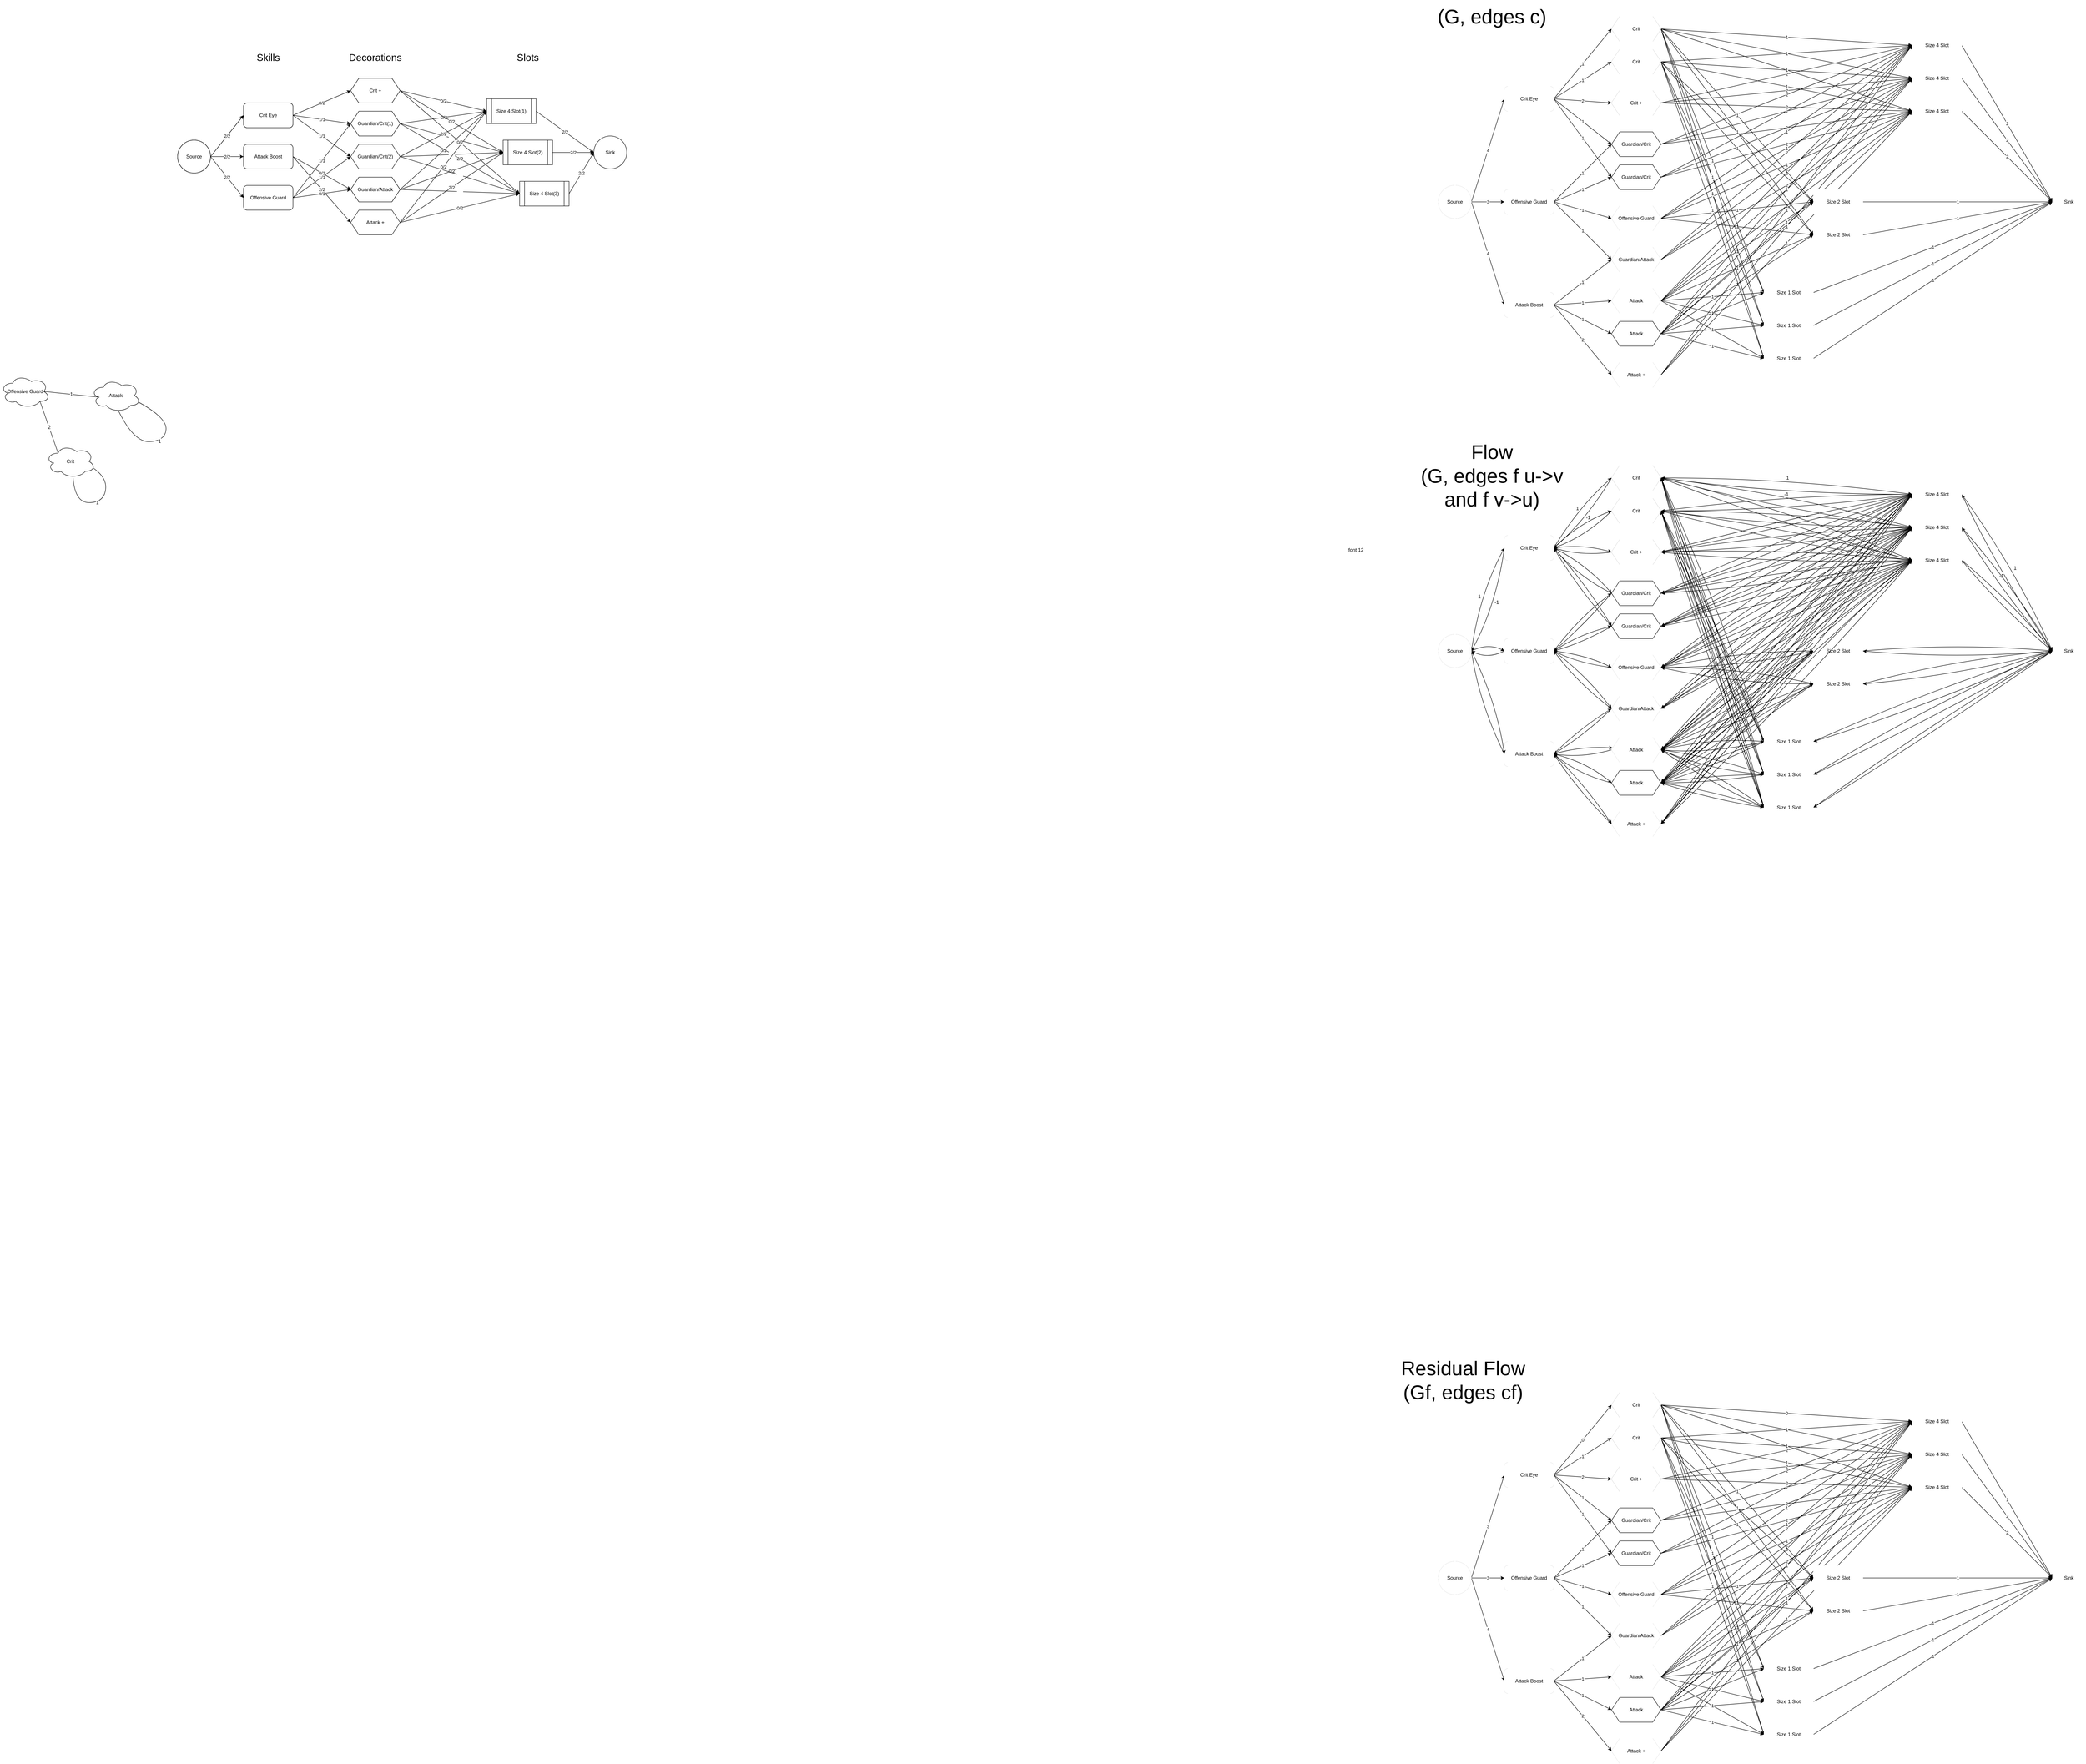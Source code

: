 <mxfile>
    <diagram id="NikWlxbI7AmODVCCGYXT" name="Page-1">
        <mxGraphModel dx="4527" dy="1802" grid="1" gridSize="10" guides="1" tooltips="1" connect="1" arrows="1" fold="1" page="1" pageScale="1" pageWidth="850" pageHeight="1100" math="0" shadow="0">
            <root>
                <mxCell id="0"/>
                <mxCell id="1" parent="0"/>
                <mxCell id="2" value="Source" style="ellipse;whiteSpace=wrap;html=1;aspect=fixed;" parent="1" vertex="1">
                    <mxGeometry x="330" y="700" width="80" height="80" as="geometry"/>
                </mxCell>
                <mxCell id="4" value="Attack Boost" style="rounded=1;whiteSpace=wrap;html=1;" parent="1" vertex="1">
                    <mxGeometry x="490" y="960" width="120" height="60" as="geometry"/>
                </mxCell>
                <mxCell id="5" value="Crit Eye" style="rounded=1;whiteSpace=wrap;html=1;" parent="1" vertex="1">
                    <mxGeometry x="490" y="460" width="120" height="60" as="geometry"/>
                </mxCell>
                <mxCell id="8" value="Offensive Guard" style="rounded=1;whiteSpace=wrap;html=1;" parent="1" vertex="1">
                    <mxGeometry x="490" y="710" width="120" height="60" as="geometry"/>
                </mxCell>
                <mxCell id="17" value="Guardian/Attack" style="shape=hexagon;perimeter=hexagonPerimeter2;whiteSpace=wrap;html=1;fixedSize=1;" parent="1" vertex="1">
                    <mxGeometry x="750" y="850" width="120" height="60" as="geometry"/>
                </mxCell>
                <mxCell id="922" style="edgeStyle=none;curved=1;html=1;exitX=0;exitY=0.5;exitDx=0;exitDy=0;entryX=1;entryY=0.5;entryDx=0;entryDy=0;fontSize=48;" parent="1" source="18" target="285" edge="1">
                    <mxGeometry relative="1" as="geometry">
                        <Array as="points">
                            <mxPoint x="670" y="560"/>
                        </Array>
                    </mxGeometry>
                </mxCell>
                <mxCell id="926" style="edgeStyle=none;curved=1;html=1;exitX=0;exitY=0.5;exitDx=0;exitDy=0;entryX=1;entryY=0.5;entryDx=0;entryDy=0;fontSize=48;" parent="1" source="18" target="286" edge="1">
                    <mxGeometry relative="1" as="geometry">
                        <Array as="points">
                            <mxPoint x="680" y="680"/>
                        </Array>
                    </mxGeometry>
                </mxCell>
                <mxCell id="982" style="edgeStyle=none;curved=1;html=1;exitX=1;exitY=0.5;exitDx=0;exitDy=0;entryX=0;entryY=0.5;entryDx=0;entryDy=0;fontSize=48;" parent="1" source="18" target="295" edge="1">
                    <mxGeometry relative="1" as="geometry">
                        <Array as="points">
                            <mxPoint x="1170" y="460"/>
                        </Array>
                    </mxGeometry>
                </mxCell>
                <mxCell id="984" style="edgeStyle=none;curved=1;html=1;exitX=1;exitY=0.5;exitDx=0;exitDy=0;entryX=0;entryY=0.5;entryDx=0;entryDy=0;fontSize=48;" parent="1" source="18" target="294" edge="1">
                    <mxGeometry relative="1" as="geometry">
                        <Array as="points">
                            <mxPoint x="1170" y="500"/>
                        </Array>
                    </mxGeometry>
                </mxCell>
                <mxCell id="986" style="edgeStyle=none;curved=1;html=1;exitX=1;exitY=0.5;exitDx=0;exitDy=0;entryX=0;entryY=0.5;entryDx=0;entryDy=0;fontSize=48;" parent="1" source="18" target="293" edge="1">
                    <mxGeometry relative="1" as="geometry">
                        <Array as="points">
                            <mxPoint x="1180" y="540"/>
                        </Array>
                    </mxGeometry>
                </mxCell>
                <mxCell id="18" value="Guardian/Crit" style="shape=hexagon;perimeter=hexagonPerimeter2;whiteSpace=wrap;html=1;fixedSize=1;" parent="1" vertex="1">
                    <mxGeometry x="750" y="570" width="120" height="60" as="geometry"/>
                </mxCell>
                <mxCell id="924" style="edgeStyle=none;curved=1;html=1;exitX=0;exitY=0.5;exitDx=0;exitDy=0;entryX=1;entryY=0.5;entryDx=0;entryDy=0;fontSize=48;" parent="1" source="19" target="285" edge="1">
                    <mxGeometry relative="1" as="geometry">
                        <Array as="points">
                            <mxPoint x="670" y="590"/>
                        </Array>
                    </mxGeometry>
                </mxCell>
                <mxCell id="928" style="edgeStyle=none;curved=1;html=1;exitX=0;exitY=0.5;exitDx=0;exitDy=0;entryX=1;entryY=0.5;entryDx=0;entryDy=0;fontSize=48;" parent="1" source="19" target="286" edge="1">
                    <mxGeometry relative="1" as="geometry">
                        <Array as="points">
                            <mxPoint x="680" y="720"/>
                        </Array>
                    </mxGeometry>
                </mxCell>
                <mxCell id="988" style="edgeStyle=none;curved=1;html=1;exitX=1;exitY=0.5;exitDx=0;exitDy=0;entryX=0;entryY=0.5;entryDx=0;entryDy=0;fontSize=48;" parent="1" source="19" target="295" edge="1">
                    <mxGeometry relative="1" as="geometry">
                        <Array as="points">
                            <mxPoint x="1160" y="510"/>
                        </Array>
                    </mxGeometry>
                </mxCell>
                <mxCell id="990" style="edgeStyle=none;curved=1;html=1;exitX=1;exitY=0.5;exitDx=0;exitDy=0;entryX=0;entryY=0.5;entryDx=0;entryDy=0;fontSize=48;" parent="1" source="19" target="294" edge="1">
                    <mxGeometry relative="1" as="geometry">
                        <Array as="points">
                            <mxPoint x="1170" y="550"/>
                        </Array>
                    </mxGeometry>
                </mxCell>
                <mxCell id="992" style="edgeStyle=none;curved=1;html=1;exitX=1;exitY=0.5;exitDx=0;exitDy=0;entryX=0;entryY=0.5;entryDx=0;entryDy=0;fontSize=48;" parent="1" source="19" target="293" edge="1">
                    <mxGeometry relative="1" as="geometry">
                        <Array as="points">
                            <mxPoint x="1170" y="580"/>
                        </Array>
                    </mxGeometry>
                </mxCell>
                <mxCell id="19" value="Guardian/Crit" style="shape=hexagon;perimeter=hexagonPerimeter2;whiteSpace=wrap;html=1;fixedSize=1;" parent="1" vertex="1">
                    <mxGeometry x="750" y="650" width="120" height="60" as="geometry"/>
                </mxCell>
                <mxCell id="21" value="Crit" style="shape=hexagon;perimeter=hexagonPerimeter2;whiteSpace=wrap;html=1;fixedSize=1;" parent="1" vertex="1">
                    <mxGeometry x="750" y="290" width="120" height="60" as="geometry"/>
                </mxCell>
                <mxCell id="22" value="Crit" style="shape=hexagon;perimeter=hexagonPerimeter2;whiteSpace=wrap;html=1;fixedSize=1;" parent="1" vertex="1">
                    <mxGeometry x="750" y="370" width="120" height="60" as="geometry"/>
                </mxCell>
                <mxCell id="23" value="Crit +" style="shape=hexagon;perimeter=hexagonPerimeter2;whiteSpace=wrap;html=1;fixedSize=1;" parent="1" vertex="1">
                    <mxGeometry x="750" y="470" width="120" height="60" as="geometry"/>
                </mxCell>
                <mxCell id="25" value="Attack" style="shape=hexagon;perimeter=hexagonPerimeter2;whiteSpace=wrap;html=1;fixedSize=1;" parent="1" vertex="1">
                    <mxGeometry x="750" y="950" width="120" height="60" as="geometry"/>
                </mxCell>
                <mxCell id="939" style="edgeStyle=none;curved=1;html=1;exitX=0;exitY=0.5;exitDx=0;exitDy=0;entryX=1;entryY=0.5;entryDx=0;entryDy=0;fontSize=48;" parent="1" source="27" target="287" edge="1">
                    <mxGeometry relative="1" as="geometry">
                        <Array as="points">
                            <mxPoint x="670" y="1040"/>
                        </Array>
                    </mxGeometry>
                </mxCell>
                <mxCell id="1051" style="edgeStyle=none;curved=1;html=1;exitX=1;exitY=0.5;exitDx=0;exitDy=0;entryX=0;entryY=0.5;entryDx=0;entryDy=0;fontSize=48;" parent="1" source="27" target="295" edge="1">
                    <mxGeometry relative="1" as="geometry">
                        <Array as="points">
                            <mxPoint x="1160" y="700"/>
                        </Array>
                    </mxGeometry>
                </mxCell>
                <mxCell id="1053" style="edgeStyle=none;curved=1;html=1;exitX=1;exitY=0.5;exitDx=0;exitDy=0;entryX=0;entryY=0.5;entryDx=0;entryDy=0;fontSize=48;" parent="1" source="27" target="294" edge="1">
                    <mxGeometry relative="1" as="geometry">
                        <Array as="points">
                            <mxPoint x="1170" y="740"/>
                        </Array>
                    </mxGeometry>
                </mxCell>
                <mxCell id="1055" style="edgeStyle=none;curved=1;html=1;exitX=1;exitY=0.5;exitDx=0;exitDy=0;entryX=0;entryY=0.5;entryDx=0;entryDy=0;fontSize=48;" parent="1" source="27" target="293" edge="1">
                    <mxGeometry relative="1" as="geometry">
                        <Array as="points">
                            <mxPoint x="1170" y="770"/>
                        </Array>
                    </mxGeometry>
                </mxCell>
                <mxCell id="1057" style="edgeStyle=none;curved=1;html=1;exitX=1;exitY=0.5;exitDx=0;exitDy=0;fontSize=48;entryX=0;entryY=0.5;entryDx=0;entryDy=0;" parent="1" source="27" target="169" edge="1">
                    <mxGeometry relative="1" as="geometry">
                        <mxPoint x="1230.0" y="780" as="targetPoint"/>
                        <Array as="points">
                            <mxPoint x="1050" y="890"/>
                        </Array>
                    </mxGeometry>
                </mxCell>
                <mxCell id="1059" style="edgeStyle=none;curved=1;html=1;exitX=1;exitY=0.5;exitDx=0;exitDy=0;entryX=0;entryY=0.5;entryDx=0;entryDy=0;fontSize=48;" parent="1" source="27" target="289" edge="1">
                    <mxGeometry relative="1" as="geometry">
                        <Array as="points">
                            <mxPoint x="1050" y="930"/>
                        </Array>
                    </mxGeometry>
                </mxCell>
                <mxCell id="1061" style="edgeStyle=none;curved=1;html=1;exitX=1;exitY=0.5;exitDx=0;exitDy=0;entryX=0;entryY=0.5;entryDx=0;entryDy=0;fontSize=48;" parent="1" source="27" target="290" edge="1">
                    <mxGeometry relative="1" as="geometry">
                        <Array as="points">
                            <mxPoint x="990" y="1000"/>
                        </Array>
                    </mxGeometry>
                </mxCell>
                <mxCell id="1063" style="edgeStyle=none;curved=1;html=1;exitX=1;exitY=0.5;exitDx=0;exitDy=0;entryX=0;entryY=0.5;entryDx=0;entryDy=0;fontSize=48;" parent="1" source="27" target="291" edge="1">
                    <mxGeometry relative="1" as="geometry">
                        <Array as="points">
                            <mxPoint x="1000" y="1040"/>
                        </Array>
                    </mxGeometry>
                </mxCell>
                <mxCell id="1065" style="edgeStyle=none;curved=1;html=1;exitX=1;exitY=0.5;exitDx=0;exitDy=0;entryX=0;entryY=0.5;entryDx=0;entryDy=0;fontSize=48;" parent="1" source="27" target="292" edge="1">
                    <mxGeometry relative="1" as="geometry">
                        <Array as="points">
                            <mxPoint x="1000" y="1080"/>
                        </Array>
                    </mxGeometry>
                </mxCell>
                <mxCell id="27" value="Attack" style="shape=hexagon;perimeter=hexagonPerimeter2;whiteSpace=wrap;html=1;fixedSize=1;" parent="1" vertex="1">
                    <mxGeometry x="750" y="1030" width="120" height="60" as="geometry"/>
                </mxCell>
                <mxCell id="29" value="Attack +" style="shape=hexagon;perimeter=hexagonPerimeter2;whiteSpace=wrap;html=1;fixedSize=1;" parent="1" vertex="1">
                    <mxGeometry x="750" y="1130" width="120" height="60" as="geometry"/>
                </mxCell>
                <mxCell id="30" value="Offensive Guard" style="shape=hexagon;perimeter=hexagonPerimeter2;whiteSpace=wrap;html=1;fixedSize=1;" parent="1" vertex="1">
                    <mxGeometry x="750" y="750" width="120" height="60" as="geometry"/>
                </mxCell>
                <mxCell id="155" value="Size 1 Slot" style="shape=process;whiteSpace=wrap;html=1;backgroundOutline=1;" parent="1" vertex="1">
                    <mxGeometry x="1120" y="1010" width="120" height="60" as="geometry"/>
                </mxCell>
                <mxCell id="156" value="Size 1 Slot" style="shape=process;whiteSpace=wrap;html=1;backgroundOutline=1;" parent="1" vertex="1">
                    <mxGeometry x="1120" y="930" width="120" height="60" as="geometry"/>
                </mxCell>
                <mxCell id="168" value="Size 2 Slot" style="shape=process;whiteSpace=wrap;html=1;backgroundOutline=1;" parent="1" vertex="1">
                    <mxGeometry x="1240" y="790" width="120" height="60" as="geometry"/>
                </mxCell>
                <mxCell id="995" style="edgeStyle=none;curved=1;html=1;exitX=0;exitY=0.5;exitDx=0;exitDy=0;entryX=1;entryY=0.5;entryDx=0;entryDy=0;fontSize=48;" parent="1" source="169" target="281" edge="1">
                    <mxGeometry relative="1" as="geometry">
                        <Array as="points">
                            <mxPoint x="1060" y="780"/>
                        </Array>
                    </mxGeometry>
                </mxCell>
                <mxCell id="1024" style="edgeStyle=none;curved=1;html=1;exitX=1;exitY=0.5;exitDx=0;exitDy=0;entryX=0;entryY=0.5;entryDx=0;entryDy=0;fontSize=48;" parent="1" source="169" target="269" edge="1">
                    <mxGeometry relative="1" as="geometry">
                        <Array as="points">
                            <mxPoint x="1590" y="720"/>
                        </Array>
                    </mxGeometry>
                </mxCell>
                <mxCell id="1041" style="edgeStyle=none;curved=1;html=1;exitX=0;exitY=0.5;exitDx=0;exitDy=0;entryX=1;entryY=0.5;entryDx=0;entryDy=0;fontSize=48;" parent="1" source="169" target="282" edge="1">
                    <mxGeometry relative="1" as="geometry">
                        <Array as="points">
                            <mxPoint x="1060" y="870"/>
                        </Array>
                    </mxGeometry>
                </mxCell>
                <mxCell id="1058" style="edgeStyle=none;curved=1;html=1;exitX=0;exitY=0.5;exitDx=0;exitDy=0;entryX=1;entryY=0.5;entryDx=0;entryDy=0;fontSize=48;" parent="1" source="169" target="27" edge="1">
                    <mxGeometry relative="1" as="geometry">
                        <Array as="points">
                            <mxPoint x="1060" y="910"/>
                        </Array>
                    </mxGeometry>
                </mxCell>
                <mxCell id="169" value="Size 2 Slot" style="shape=process;whiteSpace=wrap;html=1;backgroundOutline=1;strokeColor=#FFFFFF;" parent="1" vertex="1">
                    <mxGeometry x="1240" y="710" width="120" height="60" as="geometry"/>
                </mxCell>
                <mxCell id="171" value="Size 4 Slot" style="shape=process;whiteSpace=wrap;html=1;backgroundOutline=1;" parent="1" vertex="1">
                    <mxGeometry x="1480" y="490" width="120" height="60" as="geometry"/>
                </mxCell>
                <mxCell id="172" value="Size 4 Slot" style="shape=process;whiteSpace=wrap;html=1;backgroundOutline=1;" parent="1" vertex="1">
                    <mxGeometry x="1480" y="410" width="120" height="60" as="geometry"/>
                </mxCell>
                <mxCell id="173" value="Size 4 Slot" style="shape=process;whiteSpace=wrap;html=1;backgroundOutline=1;" parent="1" vertex="1">
                    <mxGeometry x="1480" y="330" width="120" height="60" as="geometry"/>
                </mxCell>
                <mxCell id="175" value="Crit" style="shape=hexagon;perimeter=hexagonPerimeter2;whiteSpace=wrap;html=1;fixedSize=1;" parent="1" vertex="1">
                    <mxGeometry x="750" y="290" width="120" height="60" as="geometry"/>
                </mxCell>
                <mxCell id="176" value="Crit" style="shape=hexagon;perimeter=hexagonPerimeter2;whiteSpace=wrap;html=1;fixedSize=1;" parent="1" vertex="1">
                    <mxGeometry x="750" y="370" width="120" height="60" as="geometry"/>
                </mxCell>
                <mxCell id="177" value="Crit +" style="shape=hexagon;perimeter=hexagonPerimeter2;whiteSpace=wrap;html=1;fixedSize=1;" parent="1" vertex="1">
                    <mxGeometry x="750" y="470" width="120" height="60" as="geometry"/>
                </mxCell>
                <mxCell id="1017" value="-1" style="edgeStyle=none;curved=1;html=1;exitX=0;exitY=0.5;exitDx=0;exitDy=0;entryX=1;entryY=0.5;entryDx=0;entryDy=0;fontSize=12;" parent="1" source="269" target="295" edge="1">
                    <mxGeometry relative="1" as="geometry">
                        <Array as="points">
                            <mxPoint x="1690" y="550"/>
                        </Array>
                    </mxGeometry>
                </mxCell>
                <mxCell id="1019" style="edgeStyle=none;curved=1;html=1;exitX=0;exitY=0.5;exitDx=0;exitDy=0;entryX=1;entryY=0.5;entryDx=0;entryDy=0;fontSize=48;" parent="1" source="269" target="294" edge="1">
                    <mxGeometry relative="1" as="geometry">
                        <Array as="points">
                            <mxPoint x="1700" y="600"/>
                        </Array>
                    </mxGeometry>
                </mxCell>
                <mxCell id="1022" style="edgeStyle=none;curved=1;html=1;exitX=0;exitY=0.5;exitDx=0;exitDy=0;entryX=1;entryY=0.5;entryDx=0;entryDy=0;fontSize=48;" parent="1" source="269" target="293" edge="1">
                    <mxGeometry relative="1" as="geometry">
                        <Array as="points">
                            <mxPoint x="1700" y="640"/>
                        </Array>
                    </mxGeometry>
                </mxCell>
                <mxCell id="1026" style="edgeStyle=none;curved=1;html=1;exitX=0;exitY=0.5;exitDx=0;exitDy=0;entryX=1;entryY=0.5;entryDx=0;entryDy=0;fontSize=48;" parent="1" source="269" target="169" edge="1">
                    <mxGeometry relative="1" as="geometry">
                        <Array as="points">
                            <mxPoint x="1590" y="760"/>
                        </Array>
                    </mxGeometry>
                </mxCell>
                <mxCell id="1027" style="edgeStyle=none;curved=1;html=1;exitX=0;exitY=0.5;exitDx=0;exitDy=0;entryX=1;entryY=0.5;entryDx=0;entryDy=0;fontSize=48;" parent="1" source="269" target="289" edge="1">
                    <mxGeometry relative="1" as="geometry">
                        <Array as="points">
                            <mxPoint x="1590" y="800"/>
                        </Array>
                    </mxGeometry>
                </mxCell>
                <mxCell id="1029" style="edgeStyle=none;curved=1;html=1;exitX=0;exitY=0.5;exitDx=0;exitDy=0;entryX=1;entryY=0.5;entryDx=0;entryDy=0;fontSize=48;" parent="1" source="269" target="290" edge="1">
                    <mxGeometry relative="1" as="geometry">
                        <Array as="points">
                            <mxPoint x="1530" y="870"/>
                        </Array>
                    </mxGeometry>
                </mxCell>
                <mxCell id="1031" style="edgeStyle=none;curved=1;html=1;exitX=0;exitY=0.5;exitDx=0;exitDy=0;entryX=1;entryY=0.5;entryDx=0;entryDy=0;fontSize=48;" parent="1" source="269" target="291" edge="1">
                    <mxGeometry relative="1" as="geometry">
                        <Array as="points">
                            <mxPoint x="1540" y="900"/>
                        </Array>
                    </mxGeometry>
                </mxCell>
                <mxCell id="1033" style="edgeStyle=none;curved=1;html=1;exitX=0;exitY=0.5;exitDx=0;exitDy=0;entryX=1;entryY=0.5;entryDx=0;entryDy=0;fontSize=48;" parent="1" source="269" target="292" edge="1">
                    <mxGeometry relative="1" as="geometry">
                        <Array as="points">
                            <mxPoint x="1530" y="940"/>
                        </Array>
                    </mxGeometry>
                </mxCell>
                <mxCell id="269" value="Sink" style="ellipse;whiteSpace=wrap;html=1;aspect=fixed;strokeColor=#FFFFFF;" parent="1" vertex="1">
                    <mxGeometry x="1820" y="700" width="80" height="80" as="geometry"/>
                </mxCell>
                <mxCell id="920" style="edgeStyle=none;curved=1;html=1;exitX=0;exitY=0.5;exitDx=0;exitDy=0;entryX=1;entryY=0.5;entryDx=0;entryDy=0;fontSize=48;" parent="1" source="278" target="285" edge="1">
                    <mxGeometry relative="1" as="geometry">
                        <Array as="points">
                            <mxPoint x="680" y="510"/>
                        </Array>
                    </mxGeometry>
                </mxCell>
                <mxCell id="976" style="edgeStyle=none;curved=1;html=1;exitX=1;exitY=0.5;exitDx=0;exitDy=0;entryX=0;entryY=0.5;entryDx=0;entryDy=0;fontSize=48;" parent="1" source="278" target="295" edge="1">
                    <mxGeometry relative="1" as="geometry">
                        <Array as="points">
                            <mxPoint x="1160" y="420"/>
                        </Array>
                    </mxGeometry>
                </mxCell>
                <mxCell id="978" style="edgeStyle=none;curved=1;html=1;exitX=1;exitY=0.5;exitDx=0;exitDy=0;entryX=0;entryY=0.5;entryDx=0;entryDy=0;fontSize=48;" parent="1" source="278" target="294" edge="1">
                    <mxGeometry relative="1" as="geometry">
                        <Array as="points">
                            <mxPoint x="1180" y="450"/>
                        </Array>
                    </mxGeometry>
                </mxCell>
                <mxCell id="980" style="edgeStyle=none;curved=1;html=1;exitX=1;exitY=0.5;exitDx=0;exitDy=0;entryX=0;entryY=0.5;entryDx=0;entryDy=0;fontSize=48;" parent="1" source="278" target="293" edge="1">
                    <mxGeometry relative="1" as="geometry">
                        <Array as="points">
                            <mxPoint x="1180" y="490"/>
                        </Array>
                    </mxGeometry>
                </mxCell>
                <mxCell id="278" value="Crit +" style="shape=hexagon;perimeter=hexagonPerimeter2;whiteSpace=wrap;html=1;fixedSize=1;strokeColor=#FFFFFF;" parent="1" vertex="1">
                    <mxGeometry x="750" y="470" width="120" height="60" as="geometry"/>
                </mxCell>
                <mxCell id="940" style="edgeStyle=none;curved=1;html=1;exitX=0;exitY=0.5;exitDx=0;exitDy=0;entryX=1;entryY=0.5;entryDx=0;entryDy=0;fontSize=48;" parent="1" source="279" target="287" edge="1">
                    <mxGeometry relative="1" as="geometry">
                        <Array as="points">
                            <mxPoint x="670" y="1080"/>
                        </Array>
                    </mxGeometry>
                </mxCell>
                <mxCell id="1010" style="edgeStyle=none;curved=1;html=1;exitX=1;exitY=0.5;exitDx=0;exitDy=0;fontSize=48;entryX=0;entryY=0.5;entryDx=0;entryDy=0;" parent="1" source="279" target="295" edge="1">
                    <mxGeometry relative="1" as="geometry">
                        <mxPoint x="1380" y="-30" as="targetPoint"/>
                        <Array as="points">
                            <mxPoint x="1160" y="750"/>
                        </Array>
                    </mxGeometry>
                </mxCell>
                <mxCell id="1012" style="edgeStyle=none;curved=1;html=1;exitX=1;exitY=0.5;exitDx=0;exitDy=0;entryX=0;entryY=0.5;entryDx=0;entryDy=0;fontSize=48;" parent="1" source="279" target="294" edge="1">
                    <mxGeometry relative="1" as="geometry">
                        <Array as="points">
                            <mxPoint x="1160" y="790"/>
                        </Array>
                    </mxGeometry>
                </mxCell>
                <mxCell id="1014" style="edgeStyle=none;curved=1;html=1;exitX=1;exitY=0.5;exitDx=0;exitDy=0;entryX=0;entryY=0.5;entryDx=0;entryDy=0;fontSize=48;" parent="1" source="279" target="293" edge="1">
                    <mxGeometry relative="1" as="geometry">
                        <Array as="points">
                            <mxPoint x="1160" y="820"/>
                        </Array>
                    </mxGeometry>
                </mxCell>
                <mxCell id="279" value="Attack +" style="shape=hexagon;perimeter=hexagonPerimeter2;whiteSpace=wrap;html=1;fixedSize=1;strokeColor=#FFFFFF;" parent="1" vertex="1">
                    <mxGeometry x="750" y="1130" width="120" height="60" as="geometry"/>
                </mxCell>
                <mxCell id="932" style="edgeStyle=none;curved=1;html=1;exitX=0;exitY=0.5;exitDx=0;exitDy=0;entryX=1;entryY=0.5;entryDx=0;entryDy=0;fontSize=48;" parent="1" source="280" target="286" edge="1">
                    <mxGeometry relative="1" as="geometry">
                        <Array as="points">
                            <mxPoint x="670" y="820"/>
                        </Array>
                    </mxGeometry>
                </mxCell>
                <mxCell id="934" style="edgeStyle=none;curved=1;html=1;exitX=0;exitY=0.5;exitDx=0;exitDy=0;entryX=1;entryY=0.5;entryDx=0;entryDy=0;fontSize=48;" parent="1" source="280" target="287" edge="1">
                    <mxGeometry relative="1" as="geometry">
                        <Array as="points">
                            <mxPoint x="690" y="940"/>
                        </Array>
                    </mxGeometry>
                </mxCell>
                <mxCell id="998" style="edgeStyle=none;curved=1;html=1;exitX=1;exitY=0.5;exitDx=0;exitDy=0;entryX=0;entryY=0.5;entryDx=0;entryDy=0;fontSize=48;" parent="1" source="280" target="295" edge="1">
                    <mxGeometry relative="1" as="geometry">
                        <Array as="points">
                            <mxPoint x="1170" y="600"/>
                        </Array>
                    </mxGeometry>
                </mxCell>
                <mxCell id="1000" style="edgeStyle=none;curved=1;html=1;exitX=1;exitY=0.5;exitDx=0;exitDy=0;entryX=0;entryY=0.5;entryDx=0;entryDy=0;fontSize=48;" parent="1" source="280" target="294" edge="1">
                    <mxGeometry relative="1" as="geometry">
                        <Array as="points">
                            <mxPoint x="1160" y="650"/>
                        </Array>
                    </mxGeometry>
                </mxCell>
                <mxCell id="1002" style="edgeStyle=none;curved=1;html=1;exitX=1;exitY=0.5;exitDx=0;exitDy=0;entryX=0;entryY=0.5;entryDx=0;entryDy=0;fontSize=48;" parent="1" source="280" target="293" edge="1">
                    <mxGeometry relative="1" as="geometry">
                        <Array as="points">
                            <mxPoint x="1170" y="690"/>
                        </Array>
                    </mxGeometry>
                </mxCell>
                <mxCell id="280" value="Guardian/Attack" style="shape=hexagon;perimeter=hexagonPerimeter2;whiteSpace=wrap;html=1;fixedSize=1;strokeColor=#FFFFFF;" parent="1" vertex="1">
                    <mxGeometry x="750" y="850" width="120" height="60" as="geometry"/>
                </mxCell>
                <mxCell id="931" style="edgeStyle=none;curved=1;html=1;exitX=0;exitY=0.5;exitDx=0;exitDy=0;entryX=1;entryY=0.5;entryDx=0;entryDy=0;fontSize=48;" parent="1" source="281" target="286" edge="1">
                    <mxGeometry relative="1" as="geometry">
                        <Array as="points">
                            <mxPoint x="670" y="770"/>
                        </Array>
                    </mxGeometry>
                </mxCell>
                <mxCell id="994" style="edgeStyle=none;curved=1;html=1;exitX=1;exitY=0.5;exitDx=0;exitDy=0;entryX=0;entryY=0.5;entryDx=0;entryDy=0;fontSize=48;" parent="1" source="281" target="169" edge="1">
                    <mxGeometry relative="1" as="geometry">
                        <Array as="points">
                            <mxPoint x="1060" y="740"/>
                        </Array>
                    </mxGeometry>
                </mxCell>
                <mxCell id="996" style="edgeStyle=none;curved=1;html=1;exitX=1;exitY=0.5;exitDx=0;exitDy=0;entryX=0;entryY=0.5;entryDx=0;entryDy=0;fontSize=48;" parent="1" source="281" target="289" edge="1">
                    <mxGeometry relative="1" as="geometry">
                        <Array as="points">
                            <mxPoint x="1070" y="780"/>
                        </Array>
                    </mxGeometry>
                </mxCell>
                <mxCell id="1004" style="edgeStyle=none;curved=1;html=1;exitX=1;exitY=0.5;exitDx=0;exitDy=0;entryX=0;entryY=0.5;entryDx=0;entryDy=0;fontSize=48;" parent="1" source="281" target="295" edge="1">
                    <mxGeometry relative="1" as="geometry">
                        <Array as="points">
                            <mxPoint x="1160" y="550"/>
                        </Array>
                    </mxGeometry>
                </mxCell>
                <mxCell id="1006" style="edgeStyle=none;curved=1;html=1;exitX=1;exitY=0.5;exitDx=0;exitDy=0;entryX=0;entryY=0.5;entryDx=0;entryDy=0;fontSize=48;" parent="1" source="281" target="294" edge="1">
                    <mxGeometry relative="1" as="geometry">
                        <Array as="points">
                            <mxPoint x="1160" y="600"/>
                        </Array>
                    </mxGeometry>
                </mxCell>
                <mxCell id="1008" style="edgeStyle=none;curved=1;html=1;exitX=1;exitY=0.5;exitDx=0;exitDy=0;entryX=0;entryY=0.5;entryDx=0;entryDy=0;fontSize=48;" parent="1" source="281" target="293" edge="1">
                    <mxGeometry relative="1" as="geometry">
                        <Array as="points">
                            <mxPoint x="1170" y="640"/>
                        </Array>
                    </mxGeometry>
                </mxCell>
                <mxCell id="281" value="Offensive Guard" style="shape=hexagon;perimeter=hexagonPerimeter2;whiteSpace=wrap;html=1;fixedSize=1;strokeColor=#FFFFFF;" parent="1" vertex="1">
                    <mxGeometry x="750" y="750" width="120" height="60" as="geometry"/>
                </mxCell>
                <mxCell id="936" style="edgeStyle=none;curved=1;html=1;exitX=0;exitY=0.5;exitDx=0;exitDy=0;entryX=1;entryY=0.5;entryDx=0;entryDy=0;fontSize=48;" parent="1" source="282" target="287" edge="1">
                    <mxGeometry relative="1" as="geometry">
                        <Array as="points">
                            <mxPoint x="680" y="1000"/>
                        </Array>
                    </mxGeometry>
                </mxCell>
                <mxCell id="1034" style="edgeStyle=none;curved=1;html=1;exitX=1;exitY=0.5;exitDx=0;exitDy=0;entryX=0;entryY=0.5;entryDx=0;entryDy=0;fontSize=48;" parent="1" source="282" target="295" edge="1">
                    <mxGeometry relative="1" as="geometry">
                        <Array as="points">
                            <mxPoint x="1160" y="660"/>
                        </Array>
                    </mxGeometry>
                </mxCell>
                <mxCell id="1036" style="edgeStyle=none;curved=1;html=1;exitX=1;exitY=0.5;exitDx=0;exitDy=0;entryX=0;entryY=0.5;entryDx=0;entryDy=0;fontSize=48;" parent="1" source="282" target="294" edge="1">
                    <mxGeometry relative="1" as="geometry">
                        <Array as="points">
                            <mxPoint x="1170" y="700"/>
                        </Array>
                    </mxGeometry>
                </mxCell>
                <mxCell id="1038" style="edgeStyle=none;curved=1;html=1;exitX=1;exitY=0.5;exitDx=0;exitDy=0;fontSize=48;entryX=0;entryY=0.5;entryDx=0;entryDy=0;" parent="1" source="282" target="293" edge="1">
                    <mxGeometry relative="1" as="geometry">
                        <Array as="points">
                            <mxPoint x="1170" y="730"/>
                        </Array>
                    </mxGeometry>
                </mxCell>
                <mxCell id="1040" style="edgeStyle=none;curved=1;html=1;exitX=1;exitY=0.5;exitDx=0;exitDy=0;entryX=0;entryY=0.5;entryDx=0;entryDy=0;fontSize=48;" parent="1" source="282" target="169" edge="1">
                    <mxGeometry relative="1" as="geometry">
                        <Array as="points">
                            <mxPoint x="1050" y="840"/>
                        </Array>
                    </mxGeometry>
                </mxCell>
                <mxCell id="1042" style="edgeStyle=none;curved=1;html=1;exitX=1;exitY=0.5;exitDx=0;exitDy=0;entryX=0;entryY=0.5;entryDx=0;entryDy=0;fontSize=48;" parent="1" source="282" target="289" edge="1">
                    <mxGeometry relative="1" as="geometry">
                        <Array as="points">
                            <mxPoint x="1050" y="890"/>
                        </Array>
                    </mxGeometry>
                </mxCell>
                <mxCell id="1044" style="edgeStyle=none;curved=1;html=1;exitX=1;exitY=0.5;exitDx=0;exitDy=0;entryX=0;entryY=0.5;entryDx=0;entryDy=0;fontSize=48;" parent="1" source="282" target="290" edge="1">
                    <mxGeometry relative="1" as="geometry">
                        <Array as="points">
                            <mxPoint x="1000" y="950"/>
                        </Array>
                    </mxGeometry>
                </mxCell>
                <mxCell id="1046" style="edgeStyle=none;curved=1;html=1;exitX=1;exitY=0.5;exitDx=0;exitDy=0;entryX=0;entryY=0.5;entryDx=0;entryDy=0;fontSize=48;" parent="1" source="282" target="291" edge="1">
                    <mxGeometry relative="1" as="geometry">
                        <Array as="points">
                            <mxPoint x="1010" y="1000"/>
                        </Array>
                    </mxGeometry>
                </mxCell>
                <mxCell id="1048" style="edgeStyle=none;curved=1;html=1;exitX=1;exitY=0.5;exitDx=0;exitDy=0;entryX=0;entryY=0.5;entryDx=0;entryDy=0;fontSize=48;" parent="1" source="282" target="292" edge="1">
                    <mxGeometry relative="1" as="geometry">
                        <Array as="points">
                            <mxPoint x="1010" y="1040"/>
                        </Array>
                    </mxGeometry>
                </mxCell>
                <mxCell id="282" value="Attack" style="shape=hexagon;perimeter=hexagonPerimeter2;whiteSpace=wrap;html=1;fixedSize=1;strokeColor=#FFFFFF;" parent="1" vertex="1">
                    <mxGeometry x="750" y="950" width="120" height="60" as="geometry"/>
                </mxCell>
                <mxCell id="918" style="edgeStyle=none;curved=1;html=1;exitX=0;exitY=0.5;exitDx=0;exitDy=0;entryX=1;entryY=0.5;entryDx=0;entryDy=0;fontSize=48;" parent="1" source="283" target="285" edge="1">
                    <mxGeometry relative="1" as="geometry">
                        <Array as="points">
                            <mxPoint x="690" y="460"/>
                        </Array>
                    </mxGeometry>
                </mxCell>
                <mxCell id="943" style="edgeStyle=none;curved=1;html=1;exitX=1;exitY=0.5;exitDx=0;exitDy=0;entryX=0;entryY=0.5;entryDx=0;entryDy=0;fontSize=48;" parent="1" source="283" target="291" edge="1">
                    <mxGeometry relative="1" as="geometry">
                        <Array as="points">
                            <mxPoint x="1010" y="720"/>
                        </Array>
                    </mxGeometry>
                </mxCell>
                <mxCell id="961" style="edgeStyle=none;curved=1;html=1;exitX=1;exitY=0.5;exitDx=0;exitDy=0;entryX=0;entryY=0.5;entryDx=0;entryDy=0;fontSize=48;" parent="1" source="283" target="295" edge="1">
                    <mxGeometry relative="1" as="geometry">
                        <Array as="points">
                            <mxPoint x="1180" y="360"/>
                        </Array>
                    </mxGeometry>
                </mxCell>
                <mxCell id="963" style="edgeStyle=none;curved=1;html=1;exitX=1;exitY=0.5;exitDx=0;exitDy=0;entryX=0;entryY=0.5;entryDx=0;entryDy=0;fontSize=48;" parent="1" source="283" target="294" edge="1">
                    <mxGeometry relative="1" as="geometry">
                        <Array as="points">
                            <mxPoint x="1180" y="400"/>
                        </Array>
                    </mxGeometry>
                </mxCell>
                <mxCell id="964" style="edgeStyle=none;curved=1;html=1;exitX=1;exitY=0.5;exitDx=0;exitDy=0;entryX=0;entryY=0.5;entryDx=0;entryDy=0;fontSize=48;" parent="1" source="283" target="294" edge="1">
                    <mxGeometry relative="1" as="geometry">
                        <Array as="points">
                            <mxPoint x="1170" y="440"/>
                        </Array>
                    </mxGeometry>
                </mxCell>
                <mxCell id="965" style="edgeStyle=none;curved=1;html=1;exitX=1;exitY=0.5;exitDx=0;exitDy=0;entryX=0;entryY=0.5;entryDx=0;entryDy=0;fontSize=48;" parent="1" source="283" target="293" edge="1">
                    <mxGeometry relative="1" as="geometry">
                        <Array as="points">
                            <mxPoint x="1180" y="440"/>
                        </Array>
                    </mxGeometry>
                </mxCell>
                <mxCell id="971" style="edgeStyle=none;curved=1;html=1;exitX=1;exitY=0.5;exitDx=0;exitDy=0;fontSize=48;" parent="1" source="283" edge="1">
                    <mxGeometry relative="1" as="geometry">
                        <mxPoint x="1120" y="960" as="targetPoint"/>
                        <Array as="points">
                            <mxPoint x="1010" y="680"/>
                        </Array>
                    </mxGeometry>
                </mxCell>
                <mxCell id="973" style="edgeStyle=none;curved=1;html=1;exitX=1;exitY=0.5;exitDx=0;exitDy=0;fontSize=48;entryX=0;entryY=0.5;entryDx=0;entryDy=0;" parent="1" source="283" target="292" edge="1">
                    <mxGeometry relative="1" as="geometry">
                        <mxPoint x="1370" y="1245.455" as="targetPoint"/>
                        <Array as="points">
                            <mxPoint x="1010" y="760"/>
                        </Array>
                    </mxGeometry>
                </mxCell>
                <mxCell id="974" style="edgeStyle=none;curved=1;html=1;exitX=1;exitY=0.5;exitDx=0;exitDy=0;entryX=0;entryY=0.5;entryDx=0;entryDy=0;fontSize=48;" parent="1" source="283" target="292" edge="1">
                    <mxGeometry relative="1" as="geometry"/>
                </mxCell>
                <mxCell id="283" value="Crit" style="shape=hexagon;perimeter=hexagonPerimeter2;whiteSpace=wrap;html=1;fixedSize=1;strokeColor=#FFFFFF;" parent="1" vertex="1">
                    <mxGeometry x="750" y="370" width="120" height="60" as="geometry"/>
                </mxCell>
                <mxCell id="916" value="-1" style="edgeStyle=none;curved=1;html=1;exitX=0;exitY=0.5;exitDx=0;exitDy=0;entryX=1;entryY=0.5;entryDx=0;entryDy=0;fontSize=12;" parent="1" source="284" target="285" edge="1">
                    <mxGeometry relative="1" as="geometry">
                        <Array as="points">
                            <mxPoint x="690" y="420"/>
                        </Array>
                    </mxGeometry>
                </mxCell>
                <mxCell id="941" style="edgeStyle=none;curved=1;html=1;exitX=1;exitY=0.5;exitDx=0;exitDy=0;entryX=0;entryY=0.5;entryDx=0;entryDy=0;fontSize=48;" parent="1" source="284" target="290" edge="1">
                    <mxGeometry relative="1" as="geometry">
                        <Array as="points">
                            <mxPoint x="1010" y="630"/>
                        </Array>
                    </mxGeometry>
                </mxCell>
                <mxCell id="945" value="1" style="edgeStyle=none;curved=1;html=1;exitX=1;exitY=0.5;exitDx=0;exitDy=0;entryX=0;entryY=0.5;entryDx=0;entryDy=0;fontSize=12;" parent="1" source="284" target="295" edge="1">
                    <mxGeometry relative="1" as="geometry">
                        <Array as="points">
                            <mxPoint x="1180" y="320"/>
                        </Array>
                    </mxGeometry>
                </mxCell>
                <mxCell id="947" style="edgeStyle=none;curved=1;html=1;exitX=1;exitY=0.5;exitDx=0;exitDy=0;entryX=0;entryY=0.5;entryDx=0;entryDy=0;fontSize=48;" parent="1" source="284" target="294" edge="1">
                    <mxGeometry relative="1" as="geometry">
                        <Array as="points">
                            <mxPoint x="1190" y="360"/>
                        </Array>
                    </mxGeometry>
                </mxCell>
                <mxCell id="949" style="edgeStyle=none;curved=1;html=1;exitX=1;exitY=0.5;exitDx=0;exitDy=0;entryX=0;entryY=0.5;entryDx=0;entryDy=0;fontSize=48;" parent="1" source="284" target="293" edge="1">
                    <mxGeometry relative="1" as="geometry">
                        <Array as="points">
                            <mxPoint x="1190" y="400"/>
                        </Array>
                    </mxGeometry>
                </mxCell>
                <mxCell id="957" style="edgeStyle=none;curved=1;html=1;exitX=1;exitY=0.5;exitDx=0;exitDy=0;entryX=0;entryY=0.5;entryDx=0;entryDy=0;fontSize=48;" parent="1" source="284" target="291" edge="1">
                    <mxGeometry relative="1" as="geometry">
                        <Array as="points">
                            <mxPoint x="1010" y="680"/>
                        </Array>
                    </mxGeometry>
                </mxCell>
                <mxCell id="959" style="edgeStyle=none;curved=1;html=1;exitX=1;exitY=0.5;exitDx=0;exitDy=0;entryX=0;entryY=0.5;entryDx=0;entryDy=0;fontSize=48;" parent="1" source="284" target="292" edge="1">
                    <mxGeometry relative="1" as="geometry">
                        <Array as="points">
                            <mxPoint x="1010" y="720"/>
                        </Array>
                    </mxGeometry>
                </mxCell>
                <mxCell id="284" value="Crit" style="shape=hexagon;perimeter=hexagonPerimeter2;whiteSpace=wrap;html=1;fixedSize=1;strokeColor=#FFFFFF;" parent="1" vertex="1">
                    <mxGeometry x="750" y="290" width="120" height="60" as="geometry"/>
                </mxCell>
                <mxCell id="911" value="-1" style="edgeStyle=none;curved=1;html=1;exitX=0;exitY=0.5;exitDx=0;exitDy=0;entryX=1;entryY=0.5;entryDx=0;entryDy=0;fontSize=12;" parent="1" source="285" target="288" edge="1">
                    <mxGeometry relative="1" as="geometry">
                        <Array as="points">
                            <mxPoint x="470" y="630"/>
                        </Array>
                    </mxGeometry>
                </mxCell>
                <mxCell id="915" value="1" style="edgeStyle=none;curved=1;html=1;exitX=1;exitY=0.5;exitDx=0;exitDy=0;entryX=0;entryY=0.5;entryDx=0;entryDy=0;fontSize=12;" parent="1" source="285" target="284" edge="1">
                    <mxGeometry relative="1" as="geometry">
                        <Array as="points">
                            <mxPoint x="670" y="390"/>
                        </Array>
                    </mxGeometry>
                </mxCell>
                <mxCell id="917" style="edgeStyle=none;curved=1;html=1;exitX=1;exitY=0.5;exitDx=0;exitDy=0;entryX=0;entryY=0.5;entryDx=0;entryDy=0;fontSize=48;" parent="1" source="285" target="283" edge="1">
                    <mxGeometry relative="1" as="geometry">
                        <Array as="points">
                            <mxPoint x="670" y="430"/>
                        </Array>
                    </mxGeometry>
                </mxCell>
                <mxCell id="919" style="edgeStyle=none;curved=1;html=1;exitX=1;exitY=0.5;exitDx=0;exitDy=0;entryX=0;entryY=0.5;entryDx=0;entryDy=0;fontSize=48;" parent="1" source="285" target="278" edge="1">
                    <mxGeometry relative="1" as="geometry">
                        <Array as="points">
                            <mxPoint x="680" y="480"/>
                        </Array>
                    </mxGeometry>
                </mxCell>
                <mxCell id="921" style="edgeStyle=none;curved=1;html=1;exitX=1;exitY=0.5;exitDx=0;exitDy=0;entryX=0;entryY=0.5;entryDx=0;entryDy=0;fontSize=48;" parent="1" source="285" target="18" edge="1">
                    <mxGeometry relative="1" as="geometry">
                        <Array as="points">
                            <mxPoint x="690" y="530"/>
                        </Array>
                    </mxGeometry>
                </mxCell>
                <mxCell id="923" style="edgeStyle=none;curved=1;html=1;exitX=1;exitY=0.5;exitDx=0;exitDy=0;entryX=0;entryY=0.5;entryDx=0;entryDy=0;fontSize=48;" parent="1" source="285" target="19" edge="1">
                    <mxGeometry relative="1" as="geometry">
                        <Array as="points">
                            <mxPoint x="690" y="580"/>
                        </Array>
                    </mxGeometry>
                </mxCell>
                <mxCell id="285" value="Crit Eye" style="rounded=1;whiteSpace=wrap;html=1;strokeColor=#FFFFFF;" parent="1" vertex="1">
                    <mxGeometry x="490" y="460" width="120" height="60" as="geometry"/>
                </mxCell>
                <mxCell id="913" style="edgeStyle=none;curved=1;html=1;exitX=0;exitY=0.5;exitDx=0;exitDy=0;entryX=1;entryY=0.5;entryDx=0;entryDy=0;fontSize=48;" parent="1" source="286" target="288" edge="1">
                    <mxGeometry relative="1" as="geometry">
                        <Array as="points">
                            <mxPoint x="450" y="760"/>
                        </Array>
                    </mxGeometry>
                </mxCell>
                <mxCell id="925" style="edgeStyle=none;curved=1;html=1;exitX=1;exitY=0.5;exitDx=0;exitDy=0;entryX=0;entryY=0.5;entryDx=0;entryDy=0;fontSize=48;" parent="1" source="286" target="18" edge="1">
                    <mxGeometry relative="1" as="geometry">
                        <Array as="points">
                            <mxPoint x="670" y="660"/>
                        </Array>
                    </mxGeometry>
                </mxCell>
                <mxCell id="927" style="edgeStyle=none;curved=1;html=1;exitX=1;exitY=0.5;exitDx=0;exitDy=0;entryX=0;entryY=0.5;entryDx=0;entryDy=0;fontSize=48;" parent="1" source="286" target="19" edge="1">
                    <mxGeometry relative="1" as="geometry">
                        <Array as="points">
                            <mxPoint x="670" y="700"/>
                        </Array>
                    </mxGeometry>
                </mxCell>
                <mxCell id="929" style="edgeStyle=none;curved=1;html=1;exitX=1;exitY=0.5;exitDx=0;exitDy=0;entryX=0;entryY=0.5;entryDx=0;entryDy=0;fontSize=48;" parent="1" source="286" target="281" edge="1">
                    <mxGeometry relative="1" as="geometry">
                        <Array as="points">
                            <mxPoint x="690" y="750"/>
                        </Array>
                    </mxGeometry>
                </mxCell>
                <mxCell id="930" style="edgeStyle=none;curved=1;html=1;exitX=1;exitY=0.5;exitDx=0;exitDy=0;entryX=0;entryY=0.5;entryDx=0;entryDy=0;fontSize=48;" parent="1" source="286" target="280" edge="1">
                    <mxGeometry relative="1" as="geometry">
                        <Array as="points">
                            <mxPoint x="690" y="800"/>
                        </Array>
                    </mxGeometry>
                </mxCell>
                <mxCell id="286" value="Offensive Guard" style="rounded=1;whiteSpace=wrap;html=1;strokeColor=#FFFFFF;" parent="1" vertex="1">
                    <mxGeometry x="490" y="710" width="120" height="60" as="geometry"/>
                </mxCell>
                <mxCell id="914" style="edgeStyle=none;curved=1;html=1;exitX=0;exitY=0.5;exitDx=0;exitDy=0;entryX=1;entryY=0.5;entryDx=0;entryDy=0;fontSize=48;" parent="1" source="287" target="288" edge="1">
                    <mxGeometry relative="1" as="geometry">
                        <Array as="points">
                            <mxPoint x="430" y="870"/>
                        </Array>
                    </mxGeometry>
                </mxCell>
                <mxCell id="933" style="edgeStyle=none;curved=1;html=1;exitX=1;exitY=0.5;exitDx=0;exitDy=0;entryX=0;entryY=0.5;entryDx=0;entryDy=0;fontSize=48;" parent="1" source="287" target="280" edge="1">
                    <mxGeometry relative="1" as="geometry">
                        <Array as="points">
                            <mxPoint x="670" y="930"/>
                        </Array>
                    </mxGeometry>
                </mxCell>
                <mxCell id="935" style="edgeStyle=none;curved=1;html=1;exitX=1;exitY=0.5;exitDx=0;exitDy=0;fontSize=48;" parent="1" source="287" target="282" edge="1">
                    <mxGeometry relative="1" as="geometry">
                        <Array as="points">
                            <mxPoint x="680" y="970"/>
                        </Array>
                    </mxGeometry>
                </mxCell>
                <mxCell id="937" style="edgeStyle=none;curved=1;html=1;exitX=1;exitY=0.5;exitDx=0;exitDy=0;entryX=0;entryY=0.5;entryDx=0;entryDy=0;fontSize=48;" parent="1" source="287" target="27" edge="1">
                    <mxGeometry relative="1" as="geometry">
                        <Array as="points">
                            <mxPoint x="690" y="1010"/>
                        </Array>
                    </mxGeometry>
                </mxCell>
                <mxCell id="938" style="edgeStyle=none;curved=1;html=1;exitX=1;exitY=0.5;exitDx=0;exitDy=0;entryX=0;entryY=0.5;entryDx=0;entryDy=0;fontSize=48;" parent="1" source="287" target="279" edge="1">
                    <mxGeometry relative="1" as="geometry">
                        <Array as="points">
                            <mxPoint x="690" y="1070"/>
                        </Array>
                    </mxGeometry>
                </mxCell>
                <mxCell id="287" value="Attack Boost" style="rounded=1;whiteSpace=wrap;html=1;strokeColor=#FFFFFF;" parent="1" vertex="1">
                    <mxGeometry x="490" y="960" width="120" height="60" as="geometry"/>
                </mxCell>
                <mxCell id="907" style="edgeStyle=none;curved=1;html=1;exitX=1;exitY=0.5;exitDx=0;exitDy=0;fontSize=48;" parent="1" source="288" edge="1">
                    <mxGeometry relative="1" as="geometry">
                        <mxPoint x="490" y="740" as="targetPoint"/>
                        <Array as="points">
                            <mxPoint x="450" y="720"/>
                        </Array>
                    </mxGeometry>
                </mxCell>
                <mxCell id="909" style="edgeStyle=none;curved=1;html=1;exitX=1;exitY=0.5;exitDx=0;exitDy=0;entryX=0;entryY=0.5;entryDx=0;entryDy=0;fontSize=48;" parent="1" source="288" target="287" edge="1">
                    <mxGeometry relative="1" as="geometry">
                        <Array as="points">
                            <mxPoint x="470" y="860"/>
                        </Array>
                    </mxGeometry>
                </mxCell>
                <mxCell id="912" value="1" style="edgeStyle=none;curved=1;html=1;exitX=1;exitY=0.5;exitDx=0;exitDy=0;entryX=0;entryY=0.5;entryDx=0;entryDy=0;fontSize=12;" parent="1" source="288" target="285" edge="1">
                    <mxGeometry relative="1" as="geometry">
                        <Array as="points">
                            <mxPoint x="430" y="600"/>
                        </Array>
                    </mxGeometry>
                </mxCell>
                <mxCell id="288" value="Source" style="ellipse;whiteSpace=wrap;html=1;aspect=fixed;strokeColor=#FFFFFF;" parent="1" vertex="1">
                    <mxGeometry x="330" y="700" width="80" height="80" as="geometry"/>
                </mxCell>
                <mxCell id="997" style="edgeStyle=none;curved=1;html=1;exitX=0;exitY=0.5;exitDx=0;exitDy=0;entryX=1;entryY=0.5;entryDx=0;entryDy=0;fontSize=48;" parent="1" source="289" target="281" edge="1">
                    <mxGeometry relative="1" as="geometry">
                        <Array as="points">
                            <mxPoint x="1050" y="820"/>
                        </Array>
                    </mxGeometry>
                </mxCell>
                <mxCell id="1025" style="edgeStyle=none;curved=1;html=1;exitX=1;exitY=0.5;exitDx=0;exitDy=0;fontSize=48;entryX=0;entryY=0.5;entryDx=0;entryDy=0;" parent="1" source="289" target="269" edge="1">
                    <mxGeometry relative="1" as="geometry">
                        <mxPoint x="1760" y="850" as="targetPoint"/>
                        <Array as="points">
                            <mxPoint x="1580" y="760"/>
                        </Array>
                    </mxGeometry>
                </mxCell>
                <mxCell id="1043" style="edgeStyle=none;curved=1;html=1;exitX=0;exitY=0.5;exitDx=0;exitDy=0;entryX=1;entryY=0.5;entryDx=0;entryDy=0;fontSize=48;" parent="1" source="289" target="282" edge="1">
                    <mxGeometry relative="1" as="geometry">
                        <Array as="points">
                            <mxPoint x="1060" y="920"/>
                        </Array>
                    </mxGeometry>
                </mxCell>
                <mxCell id="1060" style="edgeStyle=none;curved=1;html=1;exitX=0;exitY=0.5;exitDx=0;exitDy=0;entryX=1;entryY=0.5;entryDx=0;entryDy=0;fontSize=48;" parent="1" source="289" target="27" edge="1">
                    <mxGeometry relative="1" as="geometry">
                        <Array as="points">
                            <mxPoint x="1060" y="950"/>
                        </Array>
                    </mxGeometry>
                </mxCell>
                <mxCell id="289" value="Size 2 Slot" style="shape=process;whiteSpace=wrap;html=1;backgroundOutline=1;strokeColor=#FFFFFF;" parent="1" vertex="1">
                    <mxGeometry x="1240" y="790" width="120" height="60" as="geometry"/>
                </mxCell>
                <mxCell id="942" style="edgeStyle=none;curved=1;html=1;exitX=0;exitY=0.5;exitDx=0;exitDy=0;entryX=1;entryY=0.5;entryDx=0;entryDy=0;fontSize=48;" parent="1" source="290" target="284" edge="1">
                    <mxGeometry relative="1" as="geometry">
                        <Array as="points">
                            <mxPoint x="980" y="650"/>
                        </Array>
                    </mxGeometry>
                </mxCell>
                <mxCell id="972" style="edgeStyle=none;curved=1;html=1;exitX=0;exitY=0.5;exitDx=0;exitDy=0;fontSize=48;entryX=1;entryY=0.5;entryDx=0;entryDy=0;" parent="1" source="290" target="283" edge="1">
                    <mxGeometry relative="1" as="geometry">
                        <mxPoint x="930" y="486.364" as="targetPoint"/>
                        <Array as="points">
                            <mxPoint x="990" y="680"/>
                        </Array>
                    </mxGeometry>
                </mxCell>
                <mxCell id="1028" style="edgeStyle=none;curved=1;html=1;exitX=1;exitY=0.5;exitDx=0;exitDy=0;entryX=0;entryY=0.5;entryDx=0;entryDy=0;fontSize=48;" parent="1" source="290" target="269" edge="1">
                    <mxGeometry relative="1" as="geometry">
                        <Array as="points">
                            <mxPoint x="1530" y="830"/>
                        </Array>
                    </mxGeometry>
                </mxCell>
                <mxCell id="1045" style="edgeStyle=none;curved=1;html=1;exitX=0;exitY=0.5;exitDx=0;exitDy=0;entryX=1;entryY=0.5;entryDx=0;entryDy=0;fontSize=48;" parent="1" source="290" target="282" edge="1">
                    <mxGeometry relative="1" as="geometry">
                        <Array as="points">
                            <mxPoint x="990" y="990"/>
                        </Array>
                    </mxGeometry>
                </mxCell>
                <mxCell id="1062" style="edgeStyle=none;curved=1;html=1;exitX=0;exitY=0.5;exitDx=0;exitDy=0;entryX=1;entryY=0.5;entryDx=0;entryDy=0;fontSize=48;" parent="1" source="290" target="27" edge="1">
                    <mxGeometry relative="1" as="geometry">
                        <Array as="points">
                            <mxPoint x="1000" y="1020"/>
                        </Array>
                    </mxGeometry>
                </mxCell>
                <mxCell id="290" value="Size 1 Slot" style="shape=process;whiteSpace=wrap;html=1;backgroundOutline=1;strokeColor=#FFFFFF;" parent="1" vertex="1">
                    <mxGeometry x="1120" y="930" width="120" height="60" as="geometry"/>
                </mxCell>
                <mxCell id="944" style="edgeStyle=none;curved=1;html=1;exitX=0;exitY=0.5;exitDx=0;exitDy=0;entryX=1;entryY=0.5;entryDx=0;entryDy=0;fontSize=48;" parent="1" source="291" target="283" edge="1">
                    <mxGeometry relative="1" as="geometry">
                        <Array as="points"/>
                    </mxGeometry>
                </mxCell>
                <mxCell id="958" style="edgeStyle=none;curved=1;html=1;exitX=0;exitY=0.5;exitDx=0;exitDy=0;entryX=1;entryY=0.5;entryDx=0;entryDy=0;fontSize=48;" parent="1" source="291" target="284" edge="1">
                    <mxGeometry relative="1" as="geometry">
                        <Array as="points">
                            <mxPoint x="980" y="690"/>
                        </Array>
                    </mxGeometry>
                </mxCell>
                <mxCell id="1030" style="edgeStyle=none;curved=1;html=1;exitX=1;exitY=0.5;exitDx=0;exitDy=0;entryX=0;entryY=0.5;entryDx=0;entryDy=0;fontSize=48;" parent="1" source="291" target="269" edge="1">
                    <mxGeometry relative="1" as="geometry">
                        <Array as="points">
                            <mxPoint x="1520" y="870"/>
                        </Array>
                    </mxGeometry>
                </mxCell>
                <mxCell id="1047" style="edgeStyle=none;curved=1;html=1;exitX=0;exitY=0.5;exitDx=0;exitDy=0;entryX=1;entryY=0.5;entryDx=0;entryDy=0;fontSize=48;" parent="1" source="291" target="282" edge="1">
                    <mxGeometry relative="1" as="geometry">
                        <Array as="points">
                            <mxPoint x="990" y="1030"/>
                        </Array>
                    </mxGeometry>
                </mxCell>
                <mxCell id="1064" style="edgeStyle=none;curved=1;html=1;exitX=0;exitY=0.5;exitDx=0;exitDy=0;entryX=1;entryY=0.5;entryDx=0;entryDy=0;fontSize=48;" parent="1" source="291" target="27" edge="1">
                    <mxGeometry relative="1" as="geometry">
                        <Array as="points">
                            <mxPoint x="990" y="1060"/>
                        </Array>
                    </mxGeometry>
                </mxCell>
                <mxCell id="291" value="Size 1 Slot" style="shape=process;whiteSpace=wrap;html=1;backgroundOutline=1;strokeColor=#FFFFFF;" parent="1" vertex="1">
                    <mxGeometry x="1120" y="1010" width="120" height="60" as="geometry"/>
                </mxCell>
                <mxCell id="960" style="edgeStyle=none;curved=1;html=1;exitX=0;exitY=0.5;exitDx=0;exitDy=0;entryX=1;entryY=0.5;entryDx=0;entryDy=0;fontSize=48;" parent="1" source="292" target="284" edge="1">
                    <mxGeometry relative="1" as="geometry">
                        <Array as="points">
                            <mxPoint x="980" y="730"/>
                        </Array>
                    </mxGeometry>
                </mxCell>
                <mxCell id="975" style="edgeStyle=none;curved=1;html=1;exitX=0;exitY=0.5;exitDx=0;exitDy=0;fontSize=48;entryX=1;entryY=0.5;entryDx=0;entryDy=0;" parent="1" source="292" target="283" edge="1">
                    <mxGeometry relative="1" as="geometry">
                        <mxPoint x="900" y="682.727" as="targetPoint"/>
                        <Array as="points">
                            <mxPoint x="980" y="760"/>
                        </Array>
                    </mxGeometry>
                </mxCell>
                <mxCell id="1032" style="edgeStyle=none;curved=1;html=1;exitX=1;exitY=0.5;exitDx=0;exitDy=0;entryX=0;entryY=0.5;entryDx=0;entryDy=0;fontSize=48;" parent="1" source="292" target="269" edge="1">
                    <mxGeometry relative="1" as="geometry">
                        <Array as="points">
                            <mxPoint x="1520" y="920"/>
                        </Array>
                    </mxGeometry>
                </mxCell>
                <mxCell id="1049" style="edgeStyle=none;curved=1;html=1;exitX=0;exitY=0.5;exitDx=0;exitDy=0;entryX=1;entryY=0.5;entryDx=0;entryDy=0;fontSize=48;" parent="1" source="292" target="282" edge="1">
                    <mxGeometry relative="1" as="geometry">
                        <Array as="points">
                            <mxPoint x="990" y="1060"/>
                        </Array>
                    </mxGeometry>
                </mxCell>
                <mxCell id="1066" style="edgeStyle=none;curved=1;html=1;exitX=0;exitY=0.5;exitDx=0;exitDy=0;entryX=1;entryY=0.5;entryDx=0;entryDy=0;fontSize=48;" parent="1" source="292" target="27" edge="1">
                    <mxGeometry relative="1" as="geometry">
                        <Array as="points">
                            <mxPoint x="990" y="1100"/>
                        </Array>
                    </mxGeometry>
                </mxCell>
                <mxCell id="292" value="Size 1 Slot" style="shape=process;whiteSpace=wrap;html=1;backgroundOutline=1;strokeColor=#FFFFFF;" parent="1" vertex="1">
                    <mxGeometry x="1120" y="1090" width="120" height="60" as="geometry"/>
                </mxCell>
                <mxCell id="950" style="edgeStyle=none;curved=1;html=1;exitX=0;exitY=0.5;exitDx=0;exitDy=0;entryX=1;entryY=0.5;entryDx=0;entryDy=0;fontSize=48;" parent="1" source="293" target="284" edge="1">
                    <mxGeometry relative="1" as="geometry">
                        <Array as="points">
                            <mxPoint x="1180" y="440"/>
                        </Array>
                    </mxGeometry>
                </mxCell>
                <mxCell id="966" style="edgeStyle=none;curved=1;html=1;exitX=0;exitY=0.5;exitDx=0;exitDy=0;entryX=1;entryY=0.5;entryDx=0;entryDy=0;fontSize=48;" parent="1" source="293" target="283" edge="1">
                    <mxGeometry relative="1" as="geometry">
                        <Array as="points">
                            <mxPoint x="1170" y="480"/>
                        </Array>
                    </mxGeometry>
                </mxCell>
                <mxCell id="981" style="edgeStyle=none;curved=1;html=1;exitX=0;exitY=0.5;exitDx=0;exitDy=0;entryX=1;entryY=0.5;entryDx=0;entryDy=0;fontSize=48;" parent="1" source="293" target="278" edge="1">
                    <mxGeometry relative="1" as="geometry">
                        <Array as="points">
                            <mxPoint x="1180" y="530"/>
                        </Array>
                    </mxGeometry>
                </mxCell>
                <mxCell id="987" style="edgeStyle=none;curved=1;html=1;exitX=0;exitY=0.5;exitDx=0;exitDy=0;entryX=1;entryY=0.5;entryDx=0;entryDy=0;fontSize=48;" parent="1" source="293" target="18" edge="1">
                    <mxGeometry relative="1" as="geometry">
                        <Array as="points">
                            <mxPoint x="1180" y="580"/>
                        </Array>
                    </mxGeometry>
                </mxCell>
                <mxCell id="993" style="edgeStyle=none;curved=1;html=1;exitX=0;exitY=0.5;exitDx=0;exitDy=0;entryX=1;entryY=0.5;entryDx=0;entryDy=0;fontSize=48;" parent="1" source="293" target="19" edge="1">
                    <mxGeometry relative="1" as="geometry">
                        <Array as="points">
                            <mxPoint x="1180" y="620"/>
                        </Array>
                    </mxGeometry>
                </mxCell>
                <mxCell id="1003" style="edgeStyle=none;curved=1;html=1;exitX=0;exitY=0.5;exitDx=0;exitDy=0;entryX=1;entryY=0.5;entryDx=0;entryDy=0;fontSize=48;" parent="1" source="293" target="280" edge="1">
                    <mxGeometry relative="1" as="geometry">
                        <Array as="points">
                            <mxPoint x="1190" y="710"/>
                        </Array>
                    </mxGeometry>
                </mxCell>
                <mxCell id="1009" style="edgeStyle=none;curved=1;html=1;exitX=0;exitY=0.5;exitDx=0;exitDy=0;entryX=1;entryY=0.5;entryDx=0;entryDy=0;fontSize=48;" parent="1" source="293" target="281" edge="1">
                    <mxGeometry relative="1" as="geometry">
                        <Array as="points">
                            <mxPoint x="1180" y="670"/>
                        </Array>
                    </mxGeometry>
                </mxCell>
                <mxCell id="1015" style="edgeStyle=none;curved=1;html=1;exitX=0;exitY=0.5;exitDx=0;exitDy=0;entryX=1;entryY=0.5;entryDx=0;entryDy=0;fontSize=48;" parent="1" source="293" target="279" edge="1">
                    <mxGeometry relative="1" as="geometry">
                        <Array as="points">
                            <mxPoint x="1190" y="850"/>
                        </Array>
                    </mxGeometry>
                </mxCell>
                <mxCell id="1020" style="edgeStyle=none;curved=1;html=1;exitX=1;exitY=0.5;exitDx=0;exitDy=0;entryX=0;entryY=0.5;entryDx=0;entryDy=0;fontSize=48;" parent="1" source="293" target="269" edge="1">
                    <mxGeometry relative="1" as="geometry">
                        <Array as="points">
                            <mxPoint x="1720" y="620"/>
                        </Array>
                    </mxGeometry>
                </mxCell>
                <mxCell id="1039" style="edgeStyle=none;curved=1;html=1;exitX=0;exitY=0.5;exitDx=0;exitDy=0;entryX=1;entryY=0.5;entryDx=0;entryDy=0;fontSize=48;" parent="1" source="293" target="282" edge="1">
                    <mxGeometry relative="1" as="geometry">
                        <Array as="points">
                            <mxPoint x="1180" y="760"/>
                        </Array>
                    </mxGeometry>
                </mxCell>
                <mxCell id="1056" style="edgeStyle=none;curved=1;html=1;exitX=0;exitY=0.5;exitDx=0;exitDy=0;entryX=1;entryY=0.5;entryDx=0;entryDy=0;fontSize=48;" parent="1" source="293" target="27" edge="1">
                    <mxGeometry relative="1" as="geometry">
                        <Array as="points">
                            <mxPoint x="1190" y="800"/>
                        </Array>
                    </mxGeometry>
                </mxCell>
                <mxCell id="293" value="Size 4 Slot" style="shape=process;whiteSpace=wrap;html=1;backgroundOutline=1;strokeColor=#FFFFFF;" parent="1" vertex="1">
                    <mxGeometry x="1480" y="490" width="120" height="60" as="geometry"/>
                </mxCell>
                <mxCell id="948" style="edgeStyle=none;curved=1;html=1;exitX=0;exitY=0.5;exitDx=0;exitDy=0;entryX=1;entryY=0.5;entryDx=0;entryDy=0;fontSize=48;" parent="1" source="294" target="284" edge="1">
                    <mxGeometry relative="1" as="geometry">
                        <Array as="points">
                            <mxPoint x="1170" y="400"/>
                        </Array>
                    </mxGeometry>
                </mxCell>
                <mxCell id="979" style="edgeStyle=none;curved=1;html=1;exitX=0;exitY=0.5;exitDx=0;exitDy=0;entryX=1;entryY=0.5;entryDx=0;entryDy=0;fontSize=48;" parent="1" source="294" target="278" edge="1">
                    <mxGeometry relative="1" as="geometry">
                        <Array as="points">
                            <mxPoint x="1170" y="490"/>
                        </Array>
                    </mxGeometry>
                </mxCell>
                <mxCell id="985" style="edgeStyle=none;curved=1;html=1;exitX=0;exitY=0.5;exitDx=0;exitDy=0;entryX=1;entryY=0.5;entryDx=0;entryDy=0;fontSize=48;" parent="1" source="294" target="18" edge="1">
                    <mxGeometry relative="1" as="geometry">
                        <Array as="points">
                            <mxPoint x="1180" y="530"/>
                        </Array>
                    </mxGeometry>
                </mxCell>
                <mxCell id="991" style="edgeStyle=none;curved=1;html=1;exitX=0;exitY=0.5;exitDx=0;exitDy=0;entryX=1;entryY=0.5;entryDx=0;entryDy=0;fontSize=48;" parent="1" source="294" target="19" edge="1">
                    <mxGeometry relative="1" as="geometry">
                        <Array as="points">
                            <mxPoint x="1180" y="570"/>
                        </Array>
                    </mxGeometry>
                </mxCell>
                <mxCell id="1001" style="edgeStyle=none;curved=1;html=1;exitX=0;exitY=0.5;exitDx=0;exitDy=0;entryX=1;entryY=0.5;entryDx=0;entryDy=0;fontSize=48;" parent="1" source="294" target="280" edge="1">
                    <mxGeometry relative="1" as="geometry">
                        <Array as="points">
                            <mxPoint x="1190" y="670"/>
                        </Array>
                    </mxGeometry>
                </mxCell>
                <mxCell id="1007" style="edgeStyle=none;curved=1;html=1;exitX=0;exitY=0.5;exitDx=0;exitDy=0;entryX=1;entryY=0.5;entryDx=0;entryDy=0;fontSize=48;" parent="1" source="294" target="281" edge="1">
                    <mxGeometry relative="1" as="geometry">
                        <Array as="points">
                            <mxPoint x="1190" y="620"/>
                        </Array>
                    </mxGeometry>
                </mxCell>
                <mxCell id="1013" style="edgeStyle=none;curved=1;html=1;exitX=0;exitY=0.5;exitDx=0;exitDy=0;fontSize=48;" parent="1" source="294" edge="1">
                    <mxGeometry relative="1" as="geometry">
                        <mxPoint x="870" y="1160" as="targetPoint"/>
                        <Array as="points">
                            <mxPoint x="1190" y="800"/>
                        </Array>
                    </mxGeometry>
                </mxCell>
                <mxCell id="1018" style="edgeStyle=none;curved=1;html=1;exitX=1;exitY=0.5;exitDx=0;exitDy=0;entryX=0;entryY=0.5;entryDx=0;entryDy=0;fontSize=48;" parent="1" source="294" target="269" edge="1">
                    <mxGeometry relative="1" as="geometry">
                        <Array as="points">
                            <mxPoint x="1730" y="590"/>
                        </Array>
                    </mxGeometry>
                </mxCell>
                <mxCell id="1037" style="edgeStyle=none;curved=1;html=1;exitX=0;exitY=0.5;exitDx=0;exitDy=0;entryX=1;entryY=0.5;entryDx=0;entryDy=0;fontSize=48;" parent="1" source="294" target="282" edge="1">
                    <mxGeometry relative="1" as="geometry">
                        <Array as="points">
                            <mxPoint x="1180" y="720"/>
                        </Array>
                    </mxGeometry>
                </mxCell>
                <mxCell id="1054" style="edgeStyle=none;curved=1;html=1;exitX=0;exitY=0.5;exitDx=0;exitDy=0;entryX=1;entryY=0.5;entryDx=0;entryDy=0;fontSize=48;" parent="1" source="294" target="27" edge="1">
                    <mxGeometry relative="1" as="geometry">
                        <Array as="points">
                            <mxPoint x="1190" y="760"/>
                        </Array>
                    </mxGeometry>
                </mxCell>
                <mxCell id="294" value="Size 4 Slot" style="shape=process;whiteSpace=wrap;html=1;backgroundOutline=1;strokeColor=#FFFFFF;" parent="1" vertex="1">
                    <mxGeometry x="1480" y="410" width="120" height="60" as="geometry"/>
                </mxCell>
                <mxCell id="946" value="-1" style="edgeStyle=none;curved=1;html=1;exitX=0;exitY=0.5;exitDx=0;exitDy=0;entryX=1;entryY=0.5;entryDx=0;entryDy=0;fontSize=12;" parent="1" source="295" target="284" edge="1">
                    <mxGeometry relative="1" as="geometry">
                        <Array as="points">
                            <mxPoint x="1160" y="360"/>
                        </Array>
                    </mxGeometry>
                </mxCell>
                <mxCell id="962" style="edgeStyle=none;curved=1;html=1;exitX=0;exitY=0.5;exitDx=0;exitDy=0;entryX=1;entryY=0.5;entryDx=0;entryDy=0;fontSize=48;" parent="1" source="295" target="283" edge="1">
                    <mxGeometry relative="1" as="geometry">
                        <Array as="points">
                            <mxPoint x="1180" y="400"/>
                        </Array>
                    </mxGeometry>
                </mxCell>
                <mxCell id="977" style="edgeStyle=none;curved=1;html=1;exitX=0;exitY=0.5;exitDx=0;exitDy=0;entryX=1;entryY=0.5;entryDx=0;entryDy=0;fontSize=48;" parent="1" source="295" target="278" edge="1">
                    <mxGeometry relative="1" as="geometry">
                        <Array as="points">
                            <mxPoint x="1180" y="440"/>
                        </Array>
                    </mxGeometry>
                </mxCell>
                <mxCell id="983" style="edgeStyle=none;curved=1;html=1;exitX=0;exitY=0.5;exitDx=0;exitDy=0;entryX=1;entryY=0.5;entryDx=0;entryDy=0;fontSize=48;" parent="1" source="295" target="18" edge="1">
                    <mxGeometry relative="1" as="geometry">
                        <Array as="points">
                            <mxPoint x="1180" y="490"/>
                        </Array>
                    </mxGeometry>
                </mxCell>
                <mxCell id="989" style="edgeStyle=none;curved=1;html=1;exitX=0;exitY=0.5;exitDx=0;exitDy=0;entryX=1;entryY=0.5;entryDx=0;entryDy=0;fontSize=48;" parent="1" source="295" target="19" edge="1">
                    <mxGeometry relative="1" as="geometry">
                        <Array as="points">
                            <mxPoint x="1190" y="530"/>
                        </Array>
                    </mxGeometry>
                </mxCell>
                <mxCell id="999" style="edgeStyle=none;curved=1;html=1;exitX=0;exitY=0.5;exitDx=0;exitDy=0;entryX=1;entryY=0.5;entryDx=0;entryDy=0;fontSize=48;" parent="1" source="295" target="280" edge="1">
                    <mxGeometry relative="1" as="geometry">
                        <Array as="points">
                            <mxPoint x="1190" y="630"/>
                        </Array>
                    </mxGeometry>
                </mxCell>
                <mxCell id="1005" style="edgeStyle=none;curved=1;html=1;exitX=0;exitY=0.5;exitDx=0;exitDy=0;entryX=1;entryY=0.5;entryDx=0;entryDy=0;fontSize=48;" parent="1" source="295" target="281" edge="1">
                    <mxGeometry relative="1" as="geometry">
                        <Array as="points">
                            <mxPoint x="1180" y="580"/>
                        </Array>
                    </mxGeometry>
                </mxCell>
                <mxCell id="1011" style="edgeStyle=none;curved=1;html=1;exitX=0;exitY=0.5;exitDx=0;exitDy=0;fontSize=48;" parent="1" source="295" edge="1">
                    <mxGeometry relative="1" as="geometry">
                        <mxPoint x="870" y="1160" as="targetPoint"/>
                        <Array as="points">
                            <mxPoint x="1180" y="770"/>
                        </Array>
                    </mxGeometry>
                </mxCell>
                <mxCell id="1016" value="1" style="edgeStyle=none;curved=1;html=1;exitX=1;exitY=0.5;exitDx=0;exitDy=0;entryX=0;entryY=0.5;entryDx=0;entryDy=0;fontSize=12;" parent="1" source="295" target="269" edge="1">
                    <mxGeometry relative="1" as="geometry">
                        <Array as="points">
                            <mxPoint x="1730" y="540"/>
                        </Array>
                    </mxGeometry>
                </mxCell>
                <mxCell id="1035" style="edgeStyle=none;curved=1;html=1;exitX=0;exitY=0.5;exitDx=0;exitDy=0;fontSize=48;entryX=1;entryY=0.5;entryDx=0;entryDy=0;" parent="1" source="295" target="282" edge="1">
                    <mxGeometry relative="1" as="geometry">
                        <mxPoint x="870" y="971.25" as="targetPoint"/>
                        <Array as="points">
                            <mxPoint x="1190" y="680"/>
                        </Array>
                    </mxGeometry>
                </mxCell>
                <mxCell id="1052" style="edgeStyle=none;curved=1;html=1;exitX=0;exitY=0.5;exitDx=0;exitDy=0;entryX=1;entryY=0.5;entryDx=0;entryDy=0;fontSize=48;" parent="1" source="295" target="27" edge="1">
                    <mxGeometry relative="1" as="geometry">
                        <Array as="points">
                            <mxPoint x="1190" y="720"/>
                        </Array>
                    </mxGeometry>
                </mxCell>
                <mxCell id="295" value="Size 4 Slot" style="shape=process;whiteSpace=wrap;html=1;backgroundOutline=1;strokeColor=#FFFFFF;" parent="1" vertex="1">
                    <mxGeometry x="1480" y="330" width="120" height="60" as="geometry"/>
                </mxCell>
                <mxCell id="296" value="3" style="edgeStyle=none;html=1;exitX=1;exitY=0.5;exitDx=0;exitDy=0;entryX=0;entryY=0.5;entryDx=0;entryDy=0;" parent="1" source="299" target="310" edge="1">
                    <mxGeometry relative="1" as="geometry"/>
                </mxCell>
                <mxCell id="297" value="4" style="edgeStyle=none;html=1;exitX=1;exitY=0.5;exitDx=0;exitDy=0;entryX=0;entryY=0.5;entryDx=0;entryDy=0;" parent="1" source="299" target="304" edge="1">
                    <mxGeometry relative="1" as="geometry"/>
                </mxCell>
                <mxCell id="298" value="3" style="edgeStyle=none;html=1;exitX=1;exitY=0.5;exitDx=0;exitDy=0;entryX=0;entryY=0.5;entryDx=0;entryDy=0;" parent="1" source="299" target="315" edge="1">
                    <mxGeometry relative="1" as="geometry"/>
                </mxCell>
                <mxCell id="299" value="Source" style="ellipse;whiteSpace=wrap;html=1;aspect=fixed;" parent="1" vertex="1">
                    <mxGeometry x="330" y="2950" width="80" height="80" as="geometry"/>
                </mxCell>
                <mxCell id="300" value="1" style="edgeStyle=none;html=1;exitX=1;exitY=0.5;exitDx=0;exitDy=0;entryX=0;entryY=0.5;entryDx=0;entryDy=0;" parent="1" source="304" target="319" edge="1">
                    <mxGeometry relative="1" as="geometry"/>
                </mxCell>
                <mxCell id="301" value="1" style="edgeStyle=none;html=1;exitX=1;exitY=0.5;exitDx=0;exitDy=0;entryX=0;entryY=0.5;entryDx=0;entryDy=0;" parent="1" source="304" target="339" edge="1">
                    <mxGeometry relative="1" as="geometry"/>
                </mxCell>
                <mxCell id="302" value="1" style="edgeStyle=none;html=1;exitX=1;exitY=0.5;exitDx=0;exitDy=0;entryX=0;entryY=0.5;entryDx=0;entryDy=0;" parent="1" source="304" target="348" edge="1">
                    <mxGeometry relative="1" as="geometry"/>
                </mxCell>
                <mxCell id="303" value="2" style="edgeStyle=none;html=1;exitX=1;exitY=0.5;exitDx=0;exitDy=0;entryX=0;entryY=0.5;entryDx=0;entryDy=0;" parent="1" source="304" target="352" edge="1">
                    <mxGeometry relative="1" as="geometry"/>
                </mxCell>
                <mxCell id="304" value="Attack Boost" style="rounded=1;whiteSpace=wrap;html=1;" parent="1" vertex="1">
                    <mxGeometry x="490" y="3210" width="120" height="60" as="geometry"/>
                </mxCell>
                <mxCell id="305" value="1" style="edgeStyle=none;html=1;exitX=1;exitY=0.5;exitDx=0;exitDy=0;entryX=0;entryY=0.5;entryDx=0;entryDy=0;" parent="1" source="310" target="323" edge="1">
                    <mxGeometry relative="1" as="geometry"/>
                </mxCell>
                <mxCell id="306" value="1" style="edgeStyle=none;html=1;exitX=1;exitY=0.5;exitDx=0;exitDy=0;entryX=0;entryY=0.5;entryDx=0;entryDy=0;" parent="1" source="310" target="327" edge="1">
                    <mxGeometry relative="1" as="geometry"/>
                </mxCell>
                <mxCell id="307" value="0" style="edgeStyle=none;html=1;exitX=1;exitY=0.5;exitDx=0;exitDy=0;entryX=0;entryY=0.5;entryDx=0;entryDy=0;" parent="1" source="310" target="328" edge="1">
                    <mxGeometry relative="1" as="geometry"/>
                </mxCell>
                <mxCell id="308" value="1" style="edgeStyle=none;html=1;exitX=1;exitY=0.5;exitDx=0;exitDy=0;entryX=0;entryY=0.5;entryDx=0;entryDy=0;" parent="1" source="310" target="329" edge="1">
                    <mxGeometry relative="1" as="geometry"/>
                </mxCell>
                <mxCell id="309" value="2" style="edgeStyle=none;html=1;exitX=1;exitY=0.5;exitDx=0;exitDy=0;entryX=0;entryY=0.5;entryDx=0;entryDy=0;" parent="1" source="310" target="330" edge="1">
                    <mxGeometry relative="1" as="geometry"/>
                </mxCell>
                <mxCell id="310" value="Crit Eye" style="rounded=1;whiteSpace=wrap;html=1;" parent="1" vertex="1">
                    <mxGeometry x="490" y="2710" width="120" height="60" as="geometry"/>
                </mxCell>
                <mxCell id="311" value="1" style="edgeStyle=none;html=1;exitX=1;exitY=0.5;exitDx=0;exitDy=0;entryX=0;entryY=0.5;entryDx=0;entryDy=0;" parent="1" source="315" target="358" edge="1">
                    <mxGeometry relative="1" as="geometry"/>
                </mxCell>
                <mxCell id="312" value="1" style="edgeStyle=none;html=1;exitX=1;exitY=0.5;exitDx=0;exitDy=0;entryX=0;entryY=0.5;entryDx=0;entryDy=0;" parent="1" source="315" target="323" edge="1">
                    <mxGeometry relative="1" as="geometry"/>
                </mxCell>
                <mxCell id="313" value="1" style="edgeStyle=none;html=1;exitX=1;exitY=0.5;exitDx=0;exitDy=0;entryX=0;entryY=0.5;entryDx=0;entryDy=0;" parent="1" source="315" target="327" edge="1">
                    <mxGeometry relative="1" as="geometry"/>
                </mxCell>
                <mxCell id="314" value="1" style="edgeStyle=none;html=1;exitX=1;exitY=0.5;exitDx=0;exitDy=0;entryX=0;entryY=0.5;entryDx=0;entryDy=0;" parent="1" source="315" target="319" edge="1">
                    <mxGeometry relative="1" as="geometry"/>
                </mxCell>
                <mxCell id="315" value="Offensive Guard" style="rounded=1;whiteSpace=wrap;html=1;" parent="1" vertex="1">
                    <mxGeometry x="490" y="2960" width="120" height="60" as="geometry"/>
                </mxCell>
                <mxCell id="316" value="2" style="edgeStyle=none;html=1;exitX=1;exitY=0.5;exitDx=0;exitDy=0;entryX=0;entryY=0.5;entryDx=0;entryDy=0;" parent="1" source="319" target="374" edge="1">
                    <mxGeometry relative="1" as="geometry"/>
                </mxCell>
                <mxCell id="317" value="2" style="edgeStyle=none;html=1;exitX=1;exitY=0.5;exitDx=0;exitDy=0;entryX=0;entryY=0.5;entryDx=0;entryDy=0;" parent="1" source="319" target="372" edge="1">
                    <mxGeometry relative="1" as="geometry"/>
                </mxCell>
                <mxCell id="318" value="2" style="edgeStyle=none;html=1;exitX=1;exitY=0.5;exitDx=0;exitDy=0;entryX=0;entryY=0.5;entryDx=0;entryDy=0;" parent="1" source="319" target="370" edge="1">
                    <mxGeometry relative="1" as="geometry"/>
                </mxCell>
                <mxCell id="319" value="Guardian/Attack" style="shape=hexagon;perimeter=hexagonPerimeter2;whiteSpace=wrap;html=1;fixedSize=1;" parent="1" vertex="1">
                    <mxGeometry x="750" y="3100" width="120" height="60" as="geometry"/>
                </mxCell>
                <mxCell id="320" value="2" style="edgeStyle=none;html=1;exitX=1;exitY=0.5;exitDx=0;exitDy=0;entryX=0;entryY=0.5;entryDx=0;entryDy=0;" parent="1" source="323" target="372" edge="1">
                    <mxGeometry relative="1" as="geometry"/>
                </mxCell>
                <mxCell id="321" value="2" style="edgeStyle=none;html=1;exitX=1;exitY=0.5;exitDx=0;exitDy=0;entryX=0;entryY=0.5;entryDx=0;entryDy=0;" parent="1" source="323" target="374" edge="1">
                    <mxGeometry relative="1" as="geometry"/>
                </mxCell>
                <mxCell id="322" value="2" style="edgeStyle=none;html=1;exitX=1;exitY=0.5;exitDx=0;exitDy=0;entryX=0;entryY=0.5;entryDx=0;entryDy=0;" parent="1" source="323" target="370" edge="1">
                    <mxGeometry relative="1" as="geometry"/>
                </mxCell>
                <mxCell id="323" value="Guardian/Crit" style="shape=hexagon;perimeter=hexagonPerimeter2;whiteSpace=wrap;html=1;fixedSize=1;" parent="1" vertex="1">
                    <mxGeometry x="750" y="2820" width="120" height="60" as="geometry"/>
                </mxCell>
                <mxCell id="324" value="2" style="edgeStyle=none;html=1;exitX=1;exitY=0.5;exitDx=0;exitDy=0;entryX=0;entryY=0.5;entryDx=0;entryDy=0;" parent="1" source="327" target="374" edge="1">
                    <mxGeometry relative="1" as="geometry"/>
                </mxCell>
                <mxCell id="325" value="2" style="edgeStyle=none;html=1;exitX=1;exitY=0.5;exitDx=0;exitDy=0;entryX=0;entryY=0.5;entryDx=0;entryDy=0;" parent="1" source="327" target="372" edge="1">
                    <mxGeometry relative="1" as="geometry"/>
                </mxCell>
                <mxCell id="326" value="2" style="edgeStyle=none;html=1;exitX=1;exitY=0.5;exitDx=0;exitDy=0;entryX=0;entryY=0.5;entryDx=0;entryDy=0;" parent="1" source="327" target="370" edge="1">
                    <mxGeometry relative="1" as="geometry"/>
                </mxCell>
                <mxCell id="327" value="Guardian/Crit" style="shape=hexagon;perimeter=hexagonPerimeter2;whiteSpace=wrap;html=1;fixedSize=1;" parent="1" vertex="1">
                    <mxGeometry x="750" y="2900" width="120" height="60" as="geometry"/>
                </mxCell>
                <mxCell id="328" value="Crit" style="shape=hexagon;perimeter=hexagonPerimeter2;whiteSpace=wrap;html=1;fixedSize=1;" parent="1" vertex="1">
                    <mxGeometry x="750" y="2540" width="120" height="60" as="geometry"/>
                </mxCell>
                <mxCell id="329" value="Crit" style="shape=hexagon;perimeter=hexagonPerimeter2;whiteSpace=wrap;html=1;fixedSize=1;" parent="1" vertex="1">
                    <mxGeometry x="750" y="2620" width="120" height="60" as="geometry"/>
                </mxCell>
                <mxCell id="330" value="Crit +" style="shape=hexagon;perimeter=hexagonPerimeter2;whiteSpace=wrap;html=1;fixedSize=1;" parent="1" vertex="1">
                    <mxGeometry x="750" y="2720" width="120" height="60" as="geometry"/>
                </mxCell>
                <mxCell id="331" value="1" style="edgeStyle=none;html=1;exitX=1;exitY=0.5;exitDx=0;exitDy=0;entryX=0;entryY=0.5;entryDx=0;entryDy=0;" parent="1" source="339" target="374" edge="1">
                    <mxGeometry relative="1" as="geometry">
                        <mxPoint x="1290" y="3128" as="targetPoint"/>
                    </mxGeometry>
                </mxCell>
                <mxCell id="332" value="1" style="edgeStyle=none;html=1;exitX=1;exitY=0.5;exitDx=0;exitDy=0;entryX=0;entryY=0.5;entryDx=0;entryDy=0;" parent="1" source="339" target="372" edge="1">
                    <mxGeometry relative="1" as="geometry"/>
                </mxCell>
                <mxCell id="333" value="1" style="edgeStyle=none;html=1;exitX=1;exitY=0.5;exitDx=0;exitDy=0;entryX=0;entryY=0.5;entryDx=0;entryDy=0;" parent="1" source="339" target="370" edge="1">
                    <mxGeometry relative="1" as="geometry"/>
                </mxCell>
                <mxCell id="334" value="1" style="edgeStyle=none;html=1;exitX=1;exitY=0.5;exitDx=0;exitDy=0;entryX=0;entryY=0.5;entryDx=0;entryDy=0;" parent="1" source="339" target="368" edge="1">
                    <mxGeometry relative="1" as="geometry"/>
                </mxCell>
                <mxCell id="335" value="1" style="edgeStyle=none;html=1;exitX=1;exitY=0.5;exitDx=0;exitDy=0;entryX=0;entryY=0.5;entryDx=0;entryDy=0;" parent="1" source="339" target="366" edge="1">
                    <mxGeometry relative="1" as="geometry"/>
                </mxCell>
                <mxCell id="336" value="1" style="edgeStyle=none;html=1;exitX=1;exitY=0.5;exitDx=0;exitDy=0;entryX=0;entryY=0.5;entryDx=0;entryDy=0;" parent="1" source="339" target="364" edge="1">
                    <mxGeometry relative="1" as="geometry"/>
                </mxCell>
                <mxCell id="337" value="1" style="edgeStyle=none;html=1;exitX=1;exitY=0.5;exitDx=0;exitDy=0;entryX=0;entryY=0.5;entryDx=0;entryDy=0;" parent="1" source="339" target="362" edge="1">
                    <mxGeometry relative="1" as="geometry"/>
                </mxCell>
                <mxCell id="338" value="1" style="edgeStyle=none;html=1;exitX=1;exitY=0.5;exitDx=0;exitDy=0;entryX=0;entryY=0.5;entryDx=0;entryDy=0;" parent="1" source="339" target="360" edge="1">
                    <mxGeometry relative="1" as="geometry"/>
                </mxCell>
                <mxCell id="339" value="Attack" style="shape=hexagon;perimeter=hexagonPerimeter2;whiteSpace=wrap;html=1;fixedSize=1;" parent="1" vertex="1">
                    <mxGeometry x="750" y="3200" width="120" height="60" as="geometry"/>
                </mxCell>
                <mxCell id="340" value="1" style="edgeStyle=none;html=1;exitX=1;exitY=0.5;exitDx=0;exitDy=0;entryX=0;entryY=0.5;entryDx=0;entryDy=0;" parent="1" source="348" target="360" edge="1">
                    <mxGeometry relative="1" as="geometry"/>
                </mxCell>
                <mxCell id="341" value="1" style="edgeStyle=none;html=1;exitX=1;exitY=0.5;exitDx=0;exitDy=0;entryX=0;entryY=0.5;entryDx=0;entryDy=0;" parent="1" source="348" target="362" edge="1">
                    <mxGeometry relative="1" as="geometry"/>
                </mxCell>
                <mxCell id="342" value="1" style="edgeStyle=none;html=1;exitX=1;exitY=0.5;exitDx=0;exitDy=0;entryX=0;entryY=0.5;entryDx=0;entryDy=0;" parent="1" source="348" target="364" edge="1">
                    <mxGeometry relative="1" as="geometry"/>
                </mxCell>
                <mxCell id="343" value="1" style="edgeStyle=none;html=1;exitX=1;exitY=0.5;exitDx=0;exitDy=0;entryX=0;entryY=0.5;entryDx=0;entryDy=0;" parent="1" source="348" target="366" edge="1">
                    <mxGeometry relative="1" as="geometry"/>
                </mxCell>
                <mxCell id="344" value="1" style="edgeStyle=none;html=1;exitX=1;exitY=0.5;exitDx=0;exitDy=0;entryX=0;entryY=0.5;entryDx=0;entryDy=0;" parent="1" source="348" target="368" edge="1">
                    <mxGeometry relative="1" as="geometry"/>
                </mxCell>
                <mxCell id="345" value="1" style="edgeStyle=none;html=1;exitX=1;exitY=0.5;exitDx=0;exitDy=0;entryX=0;entryY=0.5;entryDx=0;entryDy=0;" parent="1" source="348" target="370" edge="1">
                    <mxGeometry relative="1" as="geometry"/>
                </mxCell>
                <mxCell id="346" value="1" style="edgeStyle=none;html=1;exitX=1;exitY=0.5;exitDx=0;exitDy=0;entryX=0;entryY=0.5;entryDx=0;entryDy=0;" parent="1" source="348" target="372" edge="1">
                    <mxGeometry relative="1" as="geometry"/>
                </mxCell>
                <mxCell id="347" value="1" style="edgeStyle=none;html=1;exitX=1;exitY=0.5;exitDx=0;exitDy=0;entryX=0;entryY=0.5;entryDx=0;entryDy=0;" parent="1" source="348" target="374" edge="1">
                    <mxGeometry relative="1" as="geometry"/>
                </mxCell>
                <mxCell id="348" value="Attack" style="shape=hexagon;perimeter=hexagonPerimeter2;whiteSpace=wrap;html=1;fixedSize=1;" parent="1" vertex="1">
                    <mxGeometry x="750" y="3280" width="120" height="60" as="geometry"/>
                </mxCell>
                <mxCell id="349" value="1" style="edgeStyle=none;html=1;exitX=1;exitY=0.5;exitDx=0;exitDy=0;entryX=0;entryY=0.5;entryDx=0;entryDy=0;" parent="1" source="352" target="370" edge="1">
                    <mxGeometry relative="1" as="geometry"/>
                </mxCell>
                <mxCell id="350" value="1" style="edgeStyle=none;html=1;exitX=1;exitY=0.5;exitDx=0;exitDy=0;entryX=0;entryY=0.5;entryDx=0;entryDy=0;" parent="1" source="352" target="374" edge="1">
                    <mxGeometry relative="1" as="geometry"/>
                </mxCell>
                <mxCell id="351" value="1" style="edgeStyle=none;html=1;exitX=1;exitY=0.5;exitDx=0;exitDy=0;entryX=0;entryY=0.5;entryDx=0;entryDy=0;" parent="1" source="352" target="372" edge="1">
                    <mxGeometry relative="1" as="geometry"/>
                </mxCell>
                <mxCell id="352" value="Attack +" style="shape=hexagon;perimeter=hexagonPerimeter2;whiteSpace=wrap;html=1;fixedSize=1;" parent="1" vertex="1">
                    <mxGeometry x="750" y="3380" width="120" height="60" as="geometry"/>
                </mxCell>
                <mxCell id="353" value="1" style="edgeStyle=none;html=1;exitX=1;exitY=0.5;exitDx=0;exitDy=0;entryX=0;entryY=0.5;entryDx=0;entryDy=0;" parent="1" source="358" target="368" edge="1">
                    <mxGeometry relative="1" as="geometry"/>
                </mxCell>
                <mxCell id="354" value="1" style="edgeStyle=none;html=1;exitX=1;exitY=0.5;exitDx=0;exitDy=0;entryX=0;entryY=0.5;entryDx=0;entryDy=0;" parent="1" source="358" target="374" edge="1">
                    <mxGeometry relative="1" as="geometry"/>
                </mxCell>
                <mxCell id="355" value="1" style="edgeStyle=none;html=1;exitX=1;exitY=0.5;exitDx=0;exitDy=0;entryX=0;entryY=0.5;entryDx=0;entryDy=0;" parent="1" source="358" target="372" edge="1">
                    <mxGeometry relative="1" as="geometry"/>
                </mxCell>
                <mxCell id="356" value="1" style="edgeStyle=none;html=1;exitX=1;exitY=0.5;exitDx=0;exitDy=0;entryX=0;entryY=0.5;entryDx=0;entryDy=0;" parent="1" source="358" target="370" edge="1">
                    <mxGeometry relative="1" as="geometry"/>
                </mxCell>
                <mxCell id="357" value="1" style="edgeStyle=none;html=1;exitX=1;exitY=0.5;exitDx=0;exitDy=0;entryX=0;entryY=0.5;entryDx=0;entryDy=0;" parent="1" source="358" target="366" edge="1">
                    <mxGeometry relative="1" as="geometry"/>
                </mxCell>
                <mxCell id="358" value="Offensive Guard" style="shape=hexagon;perimeter=hexagonPerimeter2;whiteSpace=wrap;html=1;fixedSize=1;" parent="1" vertex="1">
                    <mxGeometry x="750" y="3000" width="120" height="60" as="geometry"/>
                </mxCell>
                <mxCell id="359" value="1" style="edgeStyle=none;html=1;exitX=1;exitY=0.5;exitDx=0;exitDy=0;entryX=0;entryY=0.5;entryDx=0;entryDy=0;" parent="1" source="360" target="397" edge="1">
                    <mxGeometry relative="1" as="geometry"/>
                </mxCell>
                <mxCell id="360" value="Size 1 Slot" style="shape=process;whiteSpace=wrap;html=1;backgroundOutline=1;" parent="1" vertex="1">
                    <mxGeometry x="1120" y="3340" width="120" height="60" as="geometry"/>
                </mxCell>
                <mxCell id="361" value="1" style="edgeStyle=none;html=1;exitX=1;exitY=0.5;exitDx=0;exitDy=0;entryX=0;entryY=0.5;entryDx=0;entryDy=0;" parent="1" source="362" target="397" edge="1">
                    <mxGeometry relative="1" as="geometry"/>
                </mxCell>
                <mxCell id="362" value="Size 1 Slot" style="shape=process;whiteSpace=wrap;html=1;backgroundOutline=1;" parent="1" vertex="1">
                    <mxGeometry x="1120" y="3260" width="120" height="60" as="geometry"/>
                </mxCell>
                <mxCell id="363" value="1" style="edgeStyle=none;html=1;exitX=1;exitY=0.5;exitDx=0;exitDy=0;entryX=0;entryY=0.5;entryDx=0;entryDy=0;" parent="1" source="364" target="397" edge="1">
                    <mxGeometry relative="1" as="geometry"/>
                </mxCell>
                <mxCell id="364" value="Size 1 Slot" style="shape=process;whiteSpace=wrap;html=1;backgroundOutline=1;" parent="1" vertex="1">
                    <mxGeometry x="1120" y="3180" width="120" height="60" as="geometry"/>
                </mxCell>
                <mxCell id="365" value="1" style="edgeStyle=none;html=1;exitX=1;exitY=0.5;exitDx=0;exitDy=0;entryX=0;entryY=0.5;entryDx=0;entryDy=0;" parent="1" source="366" target="397" edge="1">
                    <mxGeometry relative="1" as="geometry"/>
                </mxCell>
                <mxCell id="366" value="Size 2 Slot" style="shape=process;whiteSpace=wrap;html=1;backgroundOutline=1;" parent="1" vertex="1">
                    <mxGeometry x="1240" y="3040" width="120" height="60" as="geometry"/>
                </mxCell>
                <mxCell id="367" value="1" style="edgeStyle=none;html=1;exitX=1;exitY=0.5;exitDx=0;exitDy=0;entryX=0;entryY=0.5;entryDx=0;entryDy=0;" parent="1" source="368" target="397" edge="1">
                    <mxGeometry relative="1" as="geometry"/>
                </mxCell>
                <mxCell id="368" value="Size 2 Slot" style="shape=process;whiteSpace=wrap;html=1;backgroundOutline=1;strokeColor=#FFFFFF;" parent="1" vertex="1">
                    <mxGeometry x="1240" y="2960" width="120" height="60" as="geometry"/>
                </mxCell>
                <mxCell id="369" value="2" style="edgeStyle=none;html=1;exitX=1;exitY=0.5;exitDx=0;exitDy=0;entryX=0;entryY=0.5;entryDx=0;entryDy=0;" parent="1" source="370" target="397" edge="1">
                    <mxGeometry relative="1" as="geometry"/>
                </mxCell>
                <mxCell id="370" value="Size 4 Slot" style="shape=process;whiteSpace=wrap;html=1;backgroundOutline=1;" parent="1" vertex="1">
                    <mxGeometry x="1480" y="2740" width="120" height="60" as="geometry"/>
                </mxCell>
                <mxCell id="371" value="2" style="edgeStyle=none;html=1;exitX=1;exitY=0.5;exitDx=0;exitDy=0;entryX=0;entryY=0.5;entryDx=0;entryDy=0;" parent="1" source="372" target="397" edge="1">
                    <mxGeometry relative="1" as="geometry"/>
                </mxCell>
                <mxCell id="372" value="Size 4 Slot" style="shape=process;whiteSpace=wrap;html=1;backgroundOutline=1;" parent="1" vertex="1">
                    <mxGeometry x="1480" y="2660" width="120" height="60" as="geometry"/>
                </mxCell>
                <mxCell id="373" value="1" style="edgeStyle=none;html=1;exitX=1;exitY=0.5;exitDx=0;exitDy=0;entryX=0;entryY=0.5;entryDx=0;entryDy=0;" parent="1" source="374" target="397" edge="1">
                    <mxGeometry relative="1" as="geometry"/>
                </mxCell>
                <mxCell id="374" value="Size 4 Slot" style="shape=process;whiteSpace=wrap;html=1;backgroundOutline=1;" parent="1" vertex="1">
                    <mxGeometry x="1480" y="2580" width="120" height="60" as="geometry"/>
                </mxCell>
                <mxCell id="375" value="0" style="edgeStyle=none;html=1;exitX=1;exitY=0.5;exitDx=0;exitDy=0;entryX=0;entryY=0.5;entryDx=0;entryDy=0;" parent="1" source="383" target="374" edge="1">
                    <mxGeometry relative="1" as="geometry"/>
                </mxCell>
                <mxCell id="376" value="1" style="edgeStyle=none;html=1;exitX=1;exitY=0.5;exitDx=0;exitDy=0;entryX=0;entryY=0.5;entryDx=0;entryDy=0;" parent="1" source="383" target="372" edge="1">
                    <mxGeometry relative="1" as="geometry"/>
                </mxCell>
                <mxCell id="377" value="1" style="edgeStyle=none;html=1;exitX=1;exitY=0.5;exitDx=0;exitDy=0;entryX=0;entryY=0.5;entryDx=0;entryDy=0;" parent="1" source="383" target="370" edge="1">
                    <mxGeometry relative="1" as="geometry"/>
                </mxCell>
                <mxCell id="378" value="1" style="edgeStyle=none;html=1;exitX=1;exitY=0.5;exitDx=0;exitDy=0;entryX=0;entryY=0.5;entryDx=0;entryDy=0;" parent="1" source="383" target="368" edge="1">
                    <mxGeometry relative="1" as="geometry">
                        <mxPoint x="1680" y="3654.706" as="targetPoint"/>
                    </mxGeometry>
                </mxCell>
                <mxCell id="379" value="1" style="edgeStyle=none;html=1;exitX=1;exitY=0.5;exitDx=0;exitDy=0;entryX=0;entryY=0.5;entryDx=0;entryDy=0;" parent="1" source="383" target="366" edge="1">
                    <mxGeometry relative="1" as="geometry">
                        <mxPoint x="1420" y="3481.176" as="targetPoint"/>
                    </mxGeometry>
                </mxCell>
                <mxCell id="380" value="1" style="edgeStyle=none;html=1;exitX=1;exitY=0.5;exitDx=0;exitDy=0;entryX=0;entryY=0.5;entryDx=0;entryDy=0;" parent="1" source="383" target="364" edge="1">
                    <mxGeometry relative="1" as="geometry"/>
                </mxCell>
                <mxCell id="381" value="1" style="edgeStyle=none;html=1;exitX=1;exitY=0.5;exitDx=0;exitDy=0;entryX=0;entryY=0.5;entryDx=0;entryDy=0;" parent="1" source="383" target="362" edge="1">
                    <mxGeometry relative="1" as="geometry"/>
                </mxCell>
                <mxCell id="382" value="1" style="edgeStyle=none;html=1;exitX=1;exitY=0.5;exitDx=0;exitDy=0;entryX=0;entryY=0.5;entryDx=0;entryDy=0;" parent="1" source="383" target="360" edge="1">
                    <mxGeometry relative="1" as="geometry"/>
                </mxCell>
                <mxCell id="383" value="Crit" style="shape=hexagon;perimeter=hexagonPerimeter2;whiteSpace=wrap;html=1;fixedSize=1;" parent="1" vertex="1">
                    <mxGeometry x="750" y="2540" width="120" height="60" as="geometry"/>
                </mxCell>
                <mxCell id="384" value="1" style="edgeStyle=none;html=1;exitX=1;exitY=0.5;exitDx=0;exitDy=0;entryX=0;entryY=0.5;entryDx=0;entryDy=0;" parent="1" source="392" target="374" edge="1">
                    <mxGeometry relative="1" as="geometry"/>
                </mxCell>
                <mxCell id="385" value="1" style="edgeStyle=none;html=1;exitX=1;exitY=0.5;exitDx=0;exitDy=0;entryX=0;entryY=0.5;entryDx=0;entryDy=0;" parent="1" source="392" target="372" edge="1">
                    <mxGeometry relative="1" as="geometry"/>
                </mxCell>
                <mxCell id="386" value="1" style="edgeStyle=none;html=1;exitX=1;exitY=0.5;exitDx=0;exitDy=0;entryX=0;entryY=0.5;entryDx=0;entryDy=0;" parent="1" source="392" target="370" edge="1">
                    <mxGeometry relative="1" as="geometry"/>
                </mxCell>
                <mxCell id="387" value="1" style="edgeStyle=none;html=1;exitX=1;exitY=0.5;exitDx=0;exitDy=0;entryX=0;entryY=0.5;entryDx=0;entryDy=0;" parent="1" source="392" target="368" edge="1">
                    <mxGeometry relative="1" as="geometry"/>
                </mxCell>
                <mxCell id="388" value="1" style="edgeStyle=none;html=1;exitX=1;exitY=0.5;exitDx=0;exitDy=0;entryX=0;entryY=0.5;entryDx=0;entryDy=0;" parent="1" source="392" target="366" edge="1">
                    <mxGeometry x="0.0" relative="1" as="geometry">
                        <mxPoint as="offset"/>
                    </mxGeometry>
                </mxCell>
                <mxCell id="389" value="1" style="edgeStyle=none;html=1;exitX=1;exitY=0.5;exitDx=0;exitDy=0;entryX=0;entryY=0.5;entryDx=0;entryDy=0;" parent="1" source="392" target="364" edge="1">
                    <mxGeometry relative="1" as="geometry"/>
                </mxCell>
                <mxCell id="390" value="1" style="edgeStyle=none;html=1;exitX=1;exitY=0.5;exitDx=0;exitDy=0;entryX=0;entryY=0.5;entryDx=0;entryDy=0;" parent="1" source="392" target="362" edge="1">
                    <mxGeometry relative="1" as="geometry"/>
                </mxCell>
                <mxCell id="391" value="1" style="edgeStyle=none;html=1;exitX=1;exitY=0.5;exitDx=0;exitDy=0;entryX=0;entryY=0.5;entryDx=0;entryDy=0;" parent="1" source="392" target="360" edge="1">
                    <mxGeometry relative="1" as="geometry"/>
                </mxCell>
                <mxCell id="392" value="Crit" style="shape=hexagon;perimeter=hexagonPerimeter2;whiteSpace=wrap;html=1;fixedSize=1;" parent="1" vertex="1">
                    <mxGeometry x="750" y="2620" width="120" height="60" as="geometry"/>
                </mxCell>
                <mxCell id="393" value="2" style="edgeStyle=none;html=1;exitX=1;exitY=0.5;exitDx=0;exitDy=0;entryX=0;entryY=0.5;entryDx=0;entryDy=0;" parent="1" source="396" target="374" edge="1">
                    <mxGeometry relative="1" as="geometry">
                        <mxPoint x="1490" y="2690" as="targetPoint"/>
                    </mxGeometry>
                </mxCell>
                <mxCell id="394" value="2" style="edgeStyle=none;html=1;exitX=1;exitY=0.5;exitDx=0;exitDy=0;entryX=0;entryY=0.5;entryDx=0;entryDy=0;" parent="1" source="396" target="372" edge="1">
                    <mxGeometry relative="1" as="geometry"/>
                </mxCell>
                <mxCell id="395" value="2" style="edgeStyle=none;html=1;exitX=1;exitY=0.5;exitDx=0;exitDy=0;entryX=0;entryY=0.5;entryDx=0;entryDy=0;" parent="1" source="396" target="370" edge="1">
                    <mxGeometry relative="1" as="geometry"/>
                </mxCell>
                <mxCell id="396" value="Crit +" style="shape=hexagon;perimeter=hexagonPerimeter2;whiteSpace=wrap;html=1;fixedSize=1;" parent="1" vertex="1">
                    <mxGeometry x="750" y="2720" width="120" height="60" as="geometry"/>
                </mxCell>
                <mxCell id="397" value="Sink" style="ellipse;whiteSpace=wrap;html=1;aspect=fixed;strokeColor=#FFFFFF;" parent="1" vertex="1">
                    <mxGeometry x="1820" y="2950" width="80" height="80" as="geometry"/>
                </mxCell>
                <mxCell id="398" value="Crit +" style="shape=hexagon;perimeter=hexagonPerimeter2;whiteSpace=wrap;html=1;fixedSize=1;strokeColor=#FFFFFF;" parent="1" vertex="1">
                    <mxGeometry x="750" y="2720" width="120" height="60" as="geometry"/>
                </mxCell>
                <mxCell id="399" value="Attack +" style="shape=hexagon;perimeter=hexagonPerimeter2;whiteSpace=wrap;html=1;fixedSize=1;strokeColor=#FFFFFF;" parent="1" vertex="1">
                    <mxGeometry x="750" y="3380" width="120" height="60" as="geometry"/>
                </mxCell>
                <mxCell id="400" value="Guardian/Attack" style="shape=hexagon;perimeter=hexagonPerimeter2;whiteSpace=wrap;html=1;fixedSize=1;strokeColor=#FFFFFF;" parent="1" vertex="1">
                    <mxGeometry x="750" y="3100" width="120" height="60" as="geometry"/>
                </mxCell>
                <mxCell id="401" value="Offensive Guard" style="shape=hexagon;perimeter=hexagonPerimeter2;whiteSpace=wrap;html=1;fixedSize=1;strokeColor=#FFFFFF;" parent="1" vertex="1">
                    <mxGeometry x="750" y="3000" width="120" height="60" as="geometry"/>
                </mxCell>
                <mxCell id="402" value="Attack" style="shape=hexagon;perimeter=hexagonPerimeter2;whiteSpace=wrap;html=1;fixedSize=1;strokeColor=#FFFFFF;" parent="1" vertex="1">
                    <mxGeometry x="750" y="3200" width="120" height="60" as="geometry"/>
                </mxCell>
                <mxCell id="403" value="Crit" style="shape=hexagon;perimeter=hexagonPerimeter2;whiteSpace=wrap;html=1;fixedSize=1;strokeColor=#FFFFFF;" parent="1" vertex="1">
                    <mxGeometry x="750" y="2620" width="120" height="60" as="geometry"/>
                </mxCell>
                <mxCell id="404" value="Crit" style="shape=hexagon;perimeter=hexagonPerimeter2;whiteSpace=wrap;html=1;fixedSize=1;strokeColor=#FFFFFF;" parent="1" vertex="1">
                    <mxGeometry x="750" y="2540" width="120" height="60" as="geometry"/>
                </mxCell>
                <mxCell id="405" value="Crit Eye" style="rounded=1;whiteSpace=wrap;html=1;strokeColor=#FFFFFF;" parent="1" vertex="1">
                    <mxGeometry x="490" y="2710" width="120" height="60" as="geometry"/>
                </mxCell>
                <mxCell id="406" value="Offensive Guard" style="rounded=1;whiteSpace=wrap;html=1;strokeColor=#FFFFFF;" parent="1" vertex="1">
                    <mxGeometry x="490" y="2960" width="120" height="60" as="geometry"/>
                </mxCell>
                <mxCell id="407" value="Attack Boost" style="rounded=1;whiteSpace=wrap;html=1;strokeColor=#FFFFFF;" parent="1" vertex="1">
                    <mxGeometry x="490" y="3210" width="120" height="60" as="geometry"/>
                </mxCell>
                <mxCell id="408" value="Source" style="ellipse;whiteSpace=wrap;html=1;aspect=fixed;strokeColor=#FFFFFF;" parent="1" vertex="1">
                    <mxGeometry x="330" y="2950" width="80" height="80" as="geometry"/>
                </mxCell>
                <mxCell id="409" value="Size 2 Slot" style="shape=process;whiteSpace=wrap;html=1;backgroundOutline=1;strokeColor=#FFFFFF;" parent="1" vertex="1">
                    <mxGeometry x="1240" y="3040" width="120" height="60" as="geometry"/>
                </mxCell>
                <mxCell id="410" value="Size 1 Slot" style="shape=process;whiteSpace=wrap;html=1;backgroundOutline=1;strokeColor=#FFFFFF;" parent="1" vertex="1">
                    <mxGeometry x="1120" y="3180" width="120" height="60" as="geometry"/>
                </mxCell>
                <mxCell id="411" value="Size 1 Slot" style="shape=process;whiteSpace=wrap;html=1;backgroundOutline=1;strokeColor=#FFFFFF;" parent="1" vertex="1">
                    <mxGeometry x="1120" y="3260" width="120" height="60" as="geometry"/>
                </mxCell>
                <mxCell id="412" value="Size 1 Slot" style="shape=process;whiteSpace=wrap;html=1;backgroundOutline=1;strokeColor=#FFFFFF;" parent="1" vertex="1">
                    <mxGeometry x="1120" y="3340" width="120" height="60" as="geometry"/>
                </mxCell>
                <mxCell id="413" value="Size 4 Slot" style="shape=process;whiteSpace=wrap;html=1;backgroundOutline=1;strokeColor=#FFFFFF;" parent="1" vertex="1">
                    <mxGeometry x="1480" y="2740" width="120" height="60" as="geometry"/>
                </mxCell>
                <mxCell id="414" value="Size 4 Slot" style="shape=process;whiteSpace=wrap;html=1;backgroundOutline=1;strokeColor=#FFFFFF;" parent="1" vertex="1">
                    <mxGeometry x="1480" y="2660" width="120" height="60" as="geometry"/>
                </mxCell>
                <mxCell id="415" value="Size 4 Slot" style="shape=process;whiteSpace=wrap;html=1;backgroundOutline=1;strokeColor=#FFFFFF;" parent="1" vertex="1">
                    <mxGeometry x="1480" y="2580" width="120" height="60" as="geometry"/>
                </mxCell>
                <mxCell id="416" value="&lt;font style=&quot;font-size: 48px;&quot;&gt;Residual Flow &lt;br&gt;(Gf, edges cf)&lt;/font&gt;" style="text;html=1;strokeColor=none;fillColor=none;align=center;verticalAlign=middle;whiteSpace=wrap;rounded=0;" parent="1" vertex="1">
                    <mxGeometry x="190" y="2470" width="400" height="80" as="geometry"/>
                </mxCell>
                <mxCell id="658" value="&lt;font style=&quot;font-size: 48px;&quot;&gt;Flow &lt;br&gt;(G, edges f u-&amp;gt;v and f v-&amp;gt;u)&lt;/font&gt;" style="text;html=1;strokeColor=none;fillColor=none;align=center;verticalAlign=middle;whiteSpace=wrap;rounded=0;" parent="1" vertex="1">
                    <mxGeometry x="260" y="250" width="400" height="130" as="geometry"/>
                </mxCell>
                <mxCell id="659" value="4" style="edgeStyle=none;html=1;exitX=1;exitY=0.5;exitDx=0;exitDy=0;entryX=0;entryY=0.5;entryDx=0;entryDy=0;" parent="1" source="662" target="673" edge="1">
                    <mxGeometry relative="1" as="geometry"/>
                </mxCell>
                <mxCell id="660" value="4" style="edgeStyle=none;html=1;exitX=1;exitY=0.5;exitDx=0;exitDy=0;entryX=0;entryY=0.5;entryDx=0;entryDy=0;" parent="1" source="662" target="667" edge="1">
                    <mxGeometry relative="1" as="geometry"/>
                </mxCell>
                <mxCell id="661" value="3" style="edgeStyle=none;html=1;exitX=1;exitY=0.5;exitDx=0;exitDy=0;entryX=0;entryY=0.5;entryDx=0;entryDy=0;" parent="1" source="662" target="678" edge="1">
                    <mxGeometry relative="1" as="geometry"/>
                </mxCell>
                <mxCell id="662" value="Source" style="ellipse;whiteSpace=wrap;html=1;aspect=fixed;" parent="1" vertex="1">
                    <mxGeometry x="330" y="-390" width="80" height="80" as="geometry"/>
                </mxCell>
                <mxCell id="663" value="1" style="edgeStyle=none;html=1;exitX=1;exitY=0.5;exitDx=0;exitDy=0;entryX=0;entryY=0.5;entryDx=0;entryDy=0;" parent="1" source="667" target="682" edge="1">
                    <mxGeometry relative="1" as="geometry"/>
                </mxCell>
                <mxCell id="664" value="1" style="edgeStyle=none;html=1;exitX=1;exitY=0.5;exitDx=0;exitDy=0;entryX=0;entryY=0.5;entryDx=0;entryDy=0;" parent="1" source="667" target="702" edge="1">
                    <mxGeometry relative="1" as="geometry"/>
                </mxCell>
                <mxCell id="665" value="1" style="edgeStyle=none;html=1;exitX=1;exitY=0.5;exitDx=0;exitDy=0;entryX=0;entryY=0.5;entryDx=0;entryDy=0;" parent="1" source="667" target="711" edge="1">
                    <mxGeometry relative="1" as="geometry"/>
                </mxCell>
                <mxCell id="666" value="2" style="edgeStyle=none;html=1;exitX=1;exitY=0.5;exitDx=0;exitDy=0;entryX=0;entryY=0.5;entryDx=0;entryDy=0;" parent="1" source="667" target="715" edge="1">
                    <mxGeometry relative="1" as="geometry"/>
                </mxCell>
                <mxCell id="667" value="Attack Boost" style="rounded=1;whiteSpace=wrap;html=1;" parent="1" vertex="1">
                    <mxGeometry x="490" y="-130" width="120" height="60" as="geometry"/>
                </mxCell>
                <mxCell id="668" value="1" style="edgeStyle=none;html=1;exitX=1;exitY=0.5;exitDx=0;exitDy=0;entryX=0;entryY=0.5;entryDx=0;entryDy=0;" parent="1" source="673" target="686" edge="1">
                    <mxGeometry relative="1" as="geometry"/>
                </mxCell>
                <mxCell id="669" value="1" style="edgeStyle=none;html=1;exitX=1;exitY=0.5;exitDx=0;exitDy=0;entryX=0;entryY=0.5;entryDx=0;entryDy=0;" parent="1" source="673" target="690" edge="1">
                    <mxGeometry relative="1" as="geometry"/>
                </mxCell>
                <mxCell id="670" value="1" style="edgeStyle=none;html=1;exitX=1;exitY=0.5;exitDx=0;exitDy=0;entryX=0;entryY=0.5;entryDx=0;entryDy=0;" parent="1" source="673" target="691" edge="1">
                    <mxGeometry relative="1" as="geometry"/>
                </mxCell>
                <mxCell id="671" value="1" style="edgeStyle=none;html=1;exitX=1;exitY=0.5;exitDx=0;exitDy=0;entryX=0;entryY=0.5;entryDx=0;entryDy=0;" parent="1" source="673" target="692" edge="1">
                    <mxGeometry relative="1" as="geometry"/>
                </mxCell>
                <mxCell id="672" value="2" style="edgeStyle=none;html=1;exitX=1;exitY=0.5;exitDx=0;exitDy=0;entryX=0;entryY=0.5;entryDx=0;entryDy=0;" parent="1" source="673" target="693" edge="1">
                    <mxGeometry relative="1" as="geometry"/>
                </mxCell>
                <mxCell id="673" value="Crit Eye" style="rounded=1;whiteSpace=wrap;html=1;" parent="1" vertex="1">
                    <mxGeometry x="490" y="-630" width="120" height="60" as="geometry"/>
                </mxCell>
                <mxCell id="674" value="1" style="edgeStyle=none;html=1;exitX=1;exitY=0.5;exitDx=0;exitDy=0;entryX=0;entryY=0.5;entryDx=0;entryDy=0;" parent="1" source="678" target="721" edge="1">
                    <mxGeometry relative="1" as="geometry"/>
                </mxCell>
                <mxCell id="675" value="1" style="edgeStyle=none;html=1;exitX=1;exitY=0.5;exitDx=0;exitDy=0;entryX=0;entryY=0.5;entryDx=0;entryDy=0;" parent="1" source="678" target="686" edge="1">
                    <mxGeometry relative="1" as="geometry"/>
                </mxCell>
                <mxCell id="676" value="1" style="edgeStyle=none;html=1;exitX=1;exitY=0.5;exitDx=0;exitDy=0;entryX=0;entryY=0.5;entryDx=0;entryDy=0;" parent="1" source="678" target="690" edge="1">
                    <mxGeometry relative="1" as="geometry"/>
                </mxCell>
                <mxCell id="677" value="1" style="edgeStyle=none;html=1;exitX=1;exitY=0.5;exitDx=0;exitDy=0;entryX=0;entryY=0.5;entryDx=0;entryDy=0;" parent="1" source="678" target="682" edge="1">
                    <mxGeometry relative="1" as="geometry"/>
                </mxCell>
                <mxCell id="678" value="Offensive Guard" style="rounded=1;whiteSpace=wrap;html=1;" parent="1" vertex="1">
                    <mxGeometry x="490" y="-380" width="120" height="60" as="geometry"/>
                </mxCell>
                <mxCell id="679" value="2" style="edgeStyle=none;html=1;exitX=1;exitY=0.5;exitDx=0;exitDy=0;entryX=0;entryY=0.5;entryDx=0;entryDy=0;" parent="1" source="682" target="737" edge="1">
                    <mxGeometry relative="1" as="geometry"/>
                </mxCell>
                <mxCell id="680" value="2" style="edgeStyle=none;html=1;exitX=1;exitY=0.5;exitDx=0;exitDy=0;entryX=0;entryY=0.5;entryDx=0;entryDy=0;" parent="1" source="682" target="735" edge="1">
                    <mxGeometry relative="1" as="geometry"/>
                </mxCell>
                <mxCell id="681" value="2" style="edgeStyle=none;html=1;exitX=1;exitY=0.5;exitDx=0;exitDy=0;entryX=0;entryY=0.5;entryDx=0;entryDy=0;" parent="1" source="682" target="733" edge="1">
                    <mxGeometry relative="1" as="geometry"/>
                </mxCell>
                <mxCell id="682" value="Guardian/Attack" style="shape=hexagon;perimeter=hexagonPerimeter2;whiteSpace=wrap;html=1;fixedSize=1;" parent="1" vertex="1">
                    <mxGeometry x="750" y="-240" width="120" height="60" as="geometry"/>
                </mxCell>
                <mxCell id="683" value="2" style="edgeStyle=none;html=1;exitX=1;exitY=0.5;exitDx=0;exitDy=0;entryX=0;entryY=0.5;entryDx=0;entryDy=0;" parent="1" source="686" target="735" edge="1">
                    <mxGeometry relative="1" as="geometry"/>
                </mxCell>
                <mxCell id="684" value="2" style="edgeStyle=none;html=1;exitX=1;exitY=0.5;exitDx=0;exitDy=0;entryX=0;entryY=0.5;entryDx=0;entryDy=0;" parent="1" source="686" target="737" edge="1">
                    <mxGeometry relative="1" as="geometry"/>
                </mxCell>
                <mxCell id="685" value="2" style="edgeStyle=none;html=1;exitX=1;exitY=0.5;exitDx=0;exitDy=0;entryX=0;entryY=0.5;entryDx=0;entryDy=0;" parent="1" source="686" target="733" edge="1">
                    <mxGeometry relative="1" as="geometry"/>
                </mxCell>
                <mxCell id="686" value="Guardian/Crit" style="shape=hexagon;perimeter=hexagonPerimeter2;whiteSpace=wrap;html=1;fixedSize=1;" parent="1" vertex="1">
                    <mxGeometry x="750" y="-520" width="120" height="60" as="geometry"/>
                </mxCell>
                <mxCell id="687" value="2" style="edgeStyle=none;html=1;exitX=1;exitY=0.5;exitDx=0;exitDy=0;entryX=0;entryY=0.5;entryDx=0;entryDy=0;" parent="1" source="690" target="737" edge="1">
                    <mxGeometry relative="1" as="geometry"/>
                </mxCell>
                <mxCell id="688" value="2" style="edgeStyle=none;html=1;exitX=1;exitY=0.5;exitDx=0;exitDy=0;entryX=0;entryY=0.5;entryDx=0;entryDy=0;" parent="1" source="690" target="735" edge="1">
                    <mxGeometry relative="1" as="geometry"/>
                </mxCell>
                <mxCell id="689" value="2" style="edgeStyle=none;html=1;exitX=1;exitY=0.5;exitDx=0;exitDy=0;entryX=0;entryY=0.5;entryDx=0;entryDy=0;" parent="1" source="690" target="733" edge="1">
                    <mxGeometry relative="1" as="geometry"/>
                </mxCell>
                <mxCell id="690" value="Guardian/Crit" style="shape=hexagon;perimeter=hexagonPerimeter2;whiteSpace=wrap;html=1;fixedSize=1;" parent="1" vertex="1">
                    <mxGeometry x="750" y="-440" width="120" height="60" as="geometry"/>
                </mxCell>
                <mxCell id="691" value="Crit" style="shape=hexagon;perimeter=hexagonPerimeter2;whiteSpace=wrap;html=1;fixedSize=1;" parent="1" vertex="1">
                    <mxGeometry x="750" y="-800" width="120" height="60" as="geometry"/>
                </mxCell>
                <mxCell id="692" value="Crit" style="shape=hexagon;perimeter=hexagonPerimeter2;whiteSpace=wrap;html=1;fixedSize=1;" parent="1" vertex="1">
                    <mxGeometry x="750" y="-720" width="120" height="60" as="geometry"/>
                </mxCell>
                <mxCell id="693" value="Crit +" style="shape=hexagon;perimeter=hexagonPerimeter2;whiteSpace=wrap;html=1;fixedSize=1;" parent="1" vertex="1">
                    <mxGeometry x="750" y="-620" width="120" height="60" as="geometry"/>
                </mxCell>
                <mxCell id="694" value="1" style="edgeStyle=none;html=1;exitX=1;exitY=0.5;exitDx=0;exitDy=0;entryX=0;entryY=0.5;entryDx=0;entryDy=0;" parent="1" source="702" target="737" edge="1">
                    <mxGeometry relative="1" as="geometry">
                        <mxPoint x="1290" y="-212" as="targetPoint"/>
                    </mxGeometry>
                </mxCell>
                <mxCell id="695" value="1" style="edgeStyle=none;html=1;exitX=1;exitY=0.5;exitDx=0;exitDy=0;entryX=0;entryY=0.5;entryDx=0;entryDy=0;" parent="1" source="702" target="735" edge="1">
                    <mxGeometry relative="1" as="geometry"/>
                </mxCell>
                <mxCell id="696" value="1" style="edgeStyle=none;html=1;exitX=1;exitY=0.5;exitDx=0;exitDy=0;entryX=0;entryY=0.5;entryDx=0;entryDy=0;" parent="1" source="702" target="733" edge="1">
                    <mxGeometry relative="1" as="geometry"/>
                </mxCell>
                <mxCell id="697" value="1" style="edgeStyle=none;html=1;exitX=1;exitY=0.5;exitDx=0;exitDy=0;entryX=0;entryY=0.5;entryDx=0;entryDy=0;" parent="1" source="702" target="731" edge="1">
                    <mxGeometry relative="1" as="geometry"/>
                </mxCell>
                <mxCell id="698" value="1" style="edgeStyle=none;html=1;exitX=1;exitY=0.5;exitDx=0;exitDy=0;entryX=0;entryY=0.5;entryDx=0;entryDy=0;" parent="1" source="702" target="729" edge="1">
                    <mxGeometry relative="1" as="geometry"/>
                </mxCell>
                <mxCell id="699" value="1" style="edgeStyle=none;html=1;exitX=1;exitY=0.5;exitDx=0;exitDy=0;entryX=0;entryY=0.5;entryDx=0;entryDy=0;" parent="1" source="702" target="727" edge="1">
                    <mxGeometry relative="1" as="geometry"/>
                </mxCell>
                <mxCell id="700" value="1" style="edgeStyle=none;html=1;exitX=1;exitY=0.5;exitDx=0;exitDy=0;entryX=0;entryY=0.5;entryDx=0;entryDy=0;" parent="1" source="702" target="725" edge="1">
                    <mxGeometry relative="1" as="geometry"/>
                </mxCell>
                <mxCell id="701" value="1" style="edgeStyle=none;html=1;exitX=1;exitY=0.5;exitDx=0;exitDy=0;entryX=0;entryY=0.5;entryDx=0;entryDy=0;" parent="1" source="702" target="723" edge="1">
                    <mxGeometry relative="1" as="geometry"/>
                </mxCell>
                <mxCell id="702" value="Attack" style="shape=hexagon;perimeter=hexagonPerimeter2;whiteSpace=wrap;html=1;fixedSize=1;" parent="1" vertex="1">
                    <mxGeometry x="750" y="-140" width="120" height="60" as="geometry"/>
                </mxCell>
                <mxCell id="703" value="1" style="edgeStyle=none;html=1;exitX=1;exitY=0.5;exitDx=0;exitDy=0;entryX=0;entryY=0.5;entryDx=0;entryDy=0;" parent="1" source="711" target="723" edge="1">
                    <mxGeometry relative="1" as="geometry"/>
                </mxCell>
                <mxCell id="704" value="1" style="edgeStyle=none;html=1;exitX=1;exitY=0.5;exitDx=0;exitDy=0;entryX=0;entryY=0.5;entryDx=0;entryDy=0;" parent="1" source="711" target="725" edge="1">
                    <mxGeometry relative="1" as="geometry"/>
                </mxCell>
                <mxCell id="705" value="1" style="edgeStyle=none;html=1;exitX=1;exitY=0.5;exitDx=0;exitDy=0;entryX=0;entryY=0.5;entryDx=0;entryDy=0;" parent="1" source="711" target="727" edge="1">
                    <mxGeometry relative="1" as="geometry"/>
                </mxCell>
                <mxCell id="706" value="1" style="edgeStyle=none;html=1;exitX=1;exitY=0.5;exitDx=0;exitDy=0;entryX=0;entryY=0.5;entryDx=0;entryDy=0;" parent="1" source="711" target="729" edge="1">
                    <mxGeometry relative="1" as="geometry"/>
                </mxCell>
                <mxCell id="707" value="1" style="edgeStyle=none;html=1;exitX=1;exitY=0.5;exitDx=0;exitDy=0;entryX=0;entryY=0.5;entryDx=0;entryDy=0;" parent="1" source="711" target="731" edge="1">
                    <mxGeometry relative="1" as="geometry"/>
                </mxCell>
                <mxCell id="708" value="1" style="edgeStyle=none;html=1;exitX=1;exitY=0.5;exitDx=0;exitDy=0;entryX=0;entryY=0.5;entryDx=0;entryDy=0;" parent="1" source="711" target="733" edge="1">
                    <mxGeometry relative="1" as="geometry"/>
                </mxCell>
                <mxCell id="709" value="1" style="edgeStyle=none;html=1;exitX=1;exitY=0.5;exitDx=0;exitDy=0;entryX=0;entryY=0.5;entryDx=0;entryDy=0;" parent="1" source="711" target="735" edge="1">
                    <mxGeometry relative="1" as="geometry"/>
                </mxCell>
                <mxCell id="710" value="1" style="edgeStyle=none;html=1;exitX=1;exitY=0.5;exitDx=0;exitDy=0;entryX=0;entryY=0.5;entryDx=0;entryDy=0;" parent="1" source="711" target="737" edge="1">
                    <mxGeometry relative="1" as="geometry"/>
                </mxCell>
                <mxCell id="711" value="Attack" style="shape=hexagon;perimeter=hexagonPerimeter2;whiteSpace=wrap;html=1;fixedSize=1;" parent="1" vertex="1">
                    <mxGeometry x="750" y="-60" width="120" height="60" as="geometry"/>
                </mxCell>
                <mxCell id="712" value="1" style="edgeStyle=none;html=1;exitX=1;exitY=0.5;exitDx=0;exitDy=0;entryX=0;entryY=0.5;entryDx=0;entryDy=0;" parent="1" source="715" target="733" edge="1">
                    <mxGeometry relative="1" as="geometry"/>
                </mxCell>
                <mxCell id="713" value="1" style="edgeStyle=none;html=1;exitX=1;exitY=0.5;exitDx=0;exitDy=0;entryX=0;entryY=0.5;entryDx=0;entryDy=0;" parent="1" source="715" target="737" edge="1">
                    <mxGeometry relative="1" as="geometry"/>
                </mxCell>
                <mxCell id="714" value="1" style="edgeStyle=none;html=1;exitX=1;exitY=0.5;exitDx=0;exitDy=0;entryX=0;entryY=0.5;entryDx=0;entryDy=0;" parent="1" source="715" target="735" edge="1">
                    <mxGeometry relative="1" as="geometry"/>
                </mxCell>
                <mxCell id="715" value="Attack +" style="shape=hexagon;perimeter=hexagonPerimeter2;whiteSpace=wrap;html=1;fixedSize=1;" parent="1" vertex="1">
                    <mxGeometry x="750" y="40" width="120" height="60" as="geometry"/>
                </mxCell>
                <mxCell id="716" value="1" style="edgeStyle=none;html=1;exitX=1;exitY=0.5;exitDx=0;exitDy=0;entryX=0;entryY=0.5;entryDx=0;entryDy=0;" parent="1" source="721" target="731" edge="1">
                    <mxGeometry relative="1" as="geometry"/>
                </mxCell>
                <mxCell id="717" value="1" style="edgeStyle=none;html=1;exitX=1;exitY=0.5;exitDx=0;exitDy=0;entryX=0;entryY=0.5;entryDx=0;entryDy=0;" parent="1" source="721" target="737" edge="1">
                    <mxGeometry relative="1" as="geometry"/>
                </mxCell>
                <mxCell id="718" value="1" style="edgeStyle=none;html=1;exitX=1;exitY=0.5;exitDx=0;exitDy=0;entryX=0;entryY=0.5;entryDx=0;entryDy=0;" parent="1" source="721" target="735" edge="1">
                    <mxGeometry relative="1" as="geometry"/>
                </mxCell>
                <mxCell id="719" value="1" style="edgeStyle=none;html=1;exitX=1;exitY=0.5;exitDx=0;exitDy=0;entryX=0;entryY=0.5;entryDx=0;entryDy=0;" parent="1" source="721" target="733" edge="1">
                    <mxGeometry relative="1" as="geometry"/>
                </mxCell>
                <mxCell id="720" value="1" style="edgeStyle=none;html=1;exitX=1;exitY=0.5;exitDx=0;exitDy=0;entryX=0;entryY=0.5;entryDx=0;entryDy=0;" parent="1" source="721" target="729" edge="1">
                    <mxGeometry relative="1" as="geometry"/>
                </mxCell>
                <mxCell id="721" value="Offensive Guard" style="shape=hexagon;perimeter=hexagonPerimeter2;whiteSpace=wrap;html=1;fixedSize=1;" parent="1" vertex="1">
                    <mxGeometry x="750" y="-340" width="120" height="60" as="geometry"/>
                </mxCell>
                <mxCell id="722" value="1" style="edgeStyle=none;html=1;exitX=1;exitY=0.5;exitDx=0;exitDy=0;entryX=0;entryY=0.5;entryDx=0;entryDy=0;" parent="1" source="723" target="760" edge="1">
                    <mxGeometry relative="1" as="geometry"/>
                </mxCell>
                <mxCell id="723" value="Size 1 Slot" style="shape=process;whiteSpace=wrap;html=1;backgroundOutline=1;" parent="1" vertex="1">
                    <mxGeometry x="1120" width="120" height="60" as="geometry"/>
                </mxCell>
                <mxCell id="724" value="1" style="edgeStyle=none;html=1;exitX=1;exitY=0.5;exitDx=0;exitDy=0;entryX=0;entryY=0.5;entryDx=0;entryDy=0;" parent="1" source="725" target="760" edge="1">
                    <mxGeometry relative="1" as="geometry"/>
                </mxCell>
                <mxCell id="725" value="Size 1 Slot" style="shape=process;whiteSpace=wrap;html=1;backgroundOutline=1;" parent="1" vertex="1">
                    <mxGeometry x="1120" y="-80" width="120" height="60" as="geometry"/>
                </mxCell>
                <mxCell id="726" value="1" style="edgeStyle=none;html=1;exitX=1;exitY=0.5;exitDx=0;exitDy=0;entryX=0;entryY=0.5;entryDx=0;entryDy=0;" parent="1" source="727" target="760" edge="1">
                    <mxGeometry relative="1" as="geometry"/>
                </mxCell>
                <mxCell id="727" value="Size 1 Slot" style="shape=process;whiteSpace=wrap;html=1;backgroundOutline=1;" parent="1" vertex="1">
                    <mxGeometry x="1120" y="-160" width="120" height="60" as="geometry"/>
                </mxCell>
                <mxCell id="728" value="1" style="edgeStyle=none;html=1;exitX=1;exitY=0.5;exitDx=0;exitDy=0;entryX=0;entryY=0.5;entryDx=0;entryDy=0;" parent="1" source="729" target="760" edge="1">
                    <mxGeometry relative="1" as="geometry"/>
                </mxCell>
                <mxCell id="729" value="Size 2 Slot" style="shape=process;whiteSpace=wrap;html=1;backgroundOutline=1;" parent="1" vertex="1">
                    <mxGeometry x="1240" y="-300" width="120" height="60" as="geometry"/>
                </mxCell>
                <mxCell id="730" value="1" style="edgeStyle=none;html=1;exitX=1;exitY=0.5;exitDx=0;exitDy=0;entryX=0;entryY=0.5;entryDx=0;entryDy=0;" parent="1" source="731" target="760" edge="1">
                    <mxGeometry relative="1" as="geometry"/>
                </mxCell>
                <mxCell id="731" value="Size 2 Slot" style="shape=process;whiteSpace=wrap;html=1;backgroundOutline=1;strokeColor=#FFFFFF;" parent="1" vertex="1">
                    <mxGeometry x="1240" y="-380" width="120" height="60" as="geometry"/>
                </mxCell>
                <mxCell id="732" value="2" style="edgeStyle=none;html=1;exitX=1;exitY=0.5;exitDx=0;exitDy=0;entryX=0;entryY=0.5;entryDx=0;entryDy=0;" parent="1" source="733" target="760" edge="1">
                    <mxGeometry relative="1" as="geometry"/>
                </mxCell>
                <mxCell id="733" value="Size 4 Slot" style="shape=process;whiteSpace=wrap;html=1;backgroundOutline=1;" parent="1" vertex="1">
                    <mxGeometry x="1480" y="-600" width="120" height="60" as="geometry"/>
                </mxCell>
                <mxCell id="734" value="2" style="edgeStyle=none;html=1;exitX=1;exitY=0.5;exitDx=0;exitDy=0;entryX=0;entryY=0.5;entryDx=0;entryDy=0;" parent="1" source="735" target="760" edge="1">
                    <mxGeometry relative="1" as="geometry"/>
                </mxCell>
                <mxCell id="735" value="Size 4 Slot" style="shape=process;whiteSpace=wrap;html=1;backgroundOutline=1;" parent="1" vertex="1">
                    <mxGeometry x="1480" y="-680" width="120" height="60" as="geometry"/>
                </mxCell>
                <mxCell id="736" value="2" style="edgeStyle=none;html=1;exitX=1;exitY=0.5;exitDx=0;exitDy=0;entryX=0;entryY=0.5;entryDx=0;entryDy=0;" parent="1" source="737" target="760" edge="1">
                    <mxGeometry relative="1" as="geometry"/>
                </mxCell>
                <mxCell id="737" value="Size 4 Slot" style="shape=process;whiteSpace=wrap;html=1;backgroundOutline=1;" parent="1" vertex="1">
                    <mxGeometry x="1480" y="-760" width="120" height="60" as="geometry"/>
                </mxCell>
                <mxCell id="738" value="1" style="edgeStyle=none;html=1;exitX=1;exitY=0.5;exitDx=0;exitDy=0;entryX=0;entryY=0.5;entryDx=0;entryDy=0;" parent="1" source="746" target="737" edge="1">
                    <mxGeometry relative="1" as="geometry"/>
                </mxCell>
                <mxCell id="739" value="1" style="edgeStyle=none;html=1;exitX=1;exitY=0.5;exitDx=0;exitDy=0;entryX=0;entryY=0.5;entryDx=0;entryDy=0;" parent="1" source="746" target="735" edge="1">
                    <mxGeometry relative="1" as="geometry"/>
                </mxCell>
                <mxCell id="740" value="1" style="edgeStyle=none;html=1;exitX=1;exitY=0.5;exitDx=0;exitDy=0;entryX=0;entryY=0.5;entryDx=0;entryDy=0;" parent="1" source="746" target="733" edge="1">
                    <mxGeometry relative="1" as="geometry"/>
                </mxCell>
                <mxCell id="741" value="1" style="edgeStyle=none;html=1;exitX=1;exitY=0.5;exitDx=0;exitDy=0;entryX=0;entryY=0.5;entryDx=0;entryDy=0;" parent="1" source="746" target="731" edge="1">
                    <mxGeometry relative="1" as="geometry">
                        <mxPoint x="1680" y="314.706" as="targetPoint"/>
                    </mxGeometry>
                </mxCell>
                <mxCell id="742" value="1" style="edgeStyle=none;html=1;exitX=1;exitY=0.5;exitDx=0;exitDy=0;entryX=0;entryY=0.5;entryDx=0;entryDy=0;" parent="1" source="746" target="729" edge="1">
                    <mxGeometry relative="1" as="geometry">
                        <mxPoint x="1420" y="141.176" as="targetPoint"/>
                    </mxGeometry>
                </mxCell>
                <mxCell id="743" value="1" style="edgeStyle=none;html=1;exitX=1;exitY=0.5;exitDx=0;exitDy=0;entryX=0;entryY=0.5;entryDx=0;entryDy=0;" parent="1" source="746" target="727" edge="1">
                    <mxGeometry relative="1" as="geometry"/>
                </mxCell>
                <mxCell id="744" value="1" style="edgeStyle=none;html=1;exitX=1;exitY=0.5;exitDx=0;exitDy=0;entryX=0;entryY=0.5;entryDx=0;entryDy=0;" parent="1" source="746" target="725" edge="1">
                    <mxGeometry relative="1" as="geometry"/>
                </mxCell>
                <mxCell id="745" value="1" style="edgeStyle=none;html=1;exitX=1;exitY=0.5;exitDx=0;exitDy=0;entryX=0;entryY=0.5;entryDx=0;entryDy=0;" parent="1" source="746" target="723" edge="1">
                    <mxGeometry relative="1" as="geometry"/>
                </mxCell>
                <mxCell id="746" value="Crit" style="shape=hexagon;perimeter=hexagonPerimeter2;whiteSpace=wrap;html=1;fixedSize=1;" parent="1" vertex="1">
                    <mxGeometry x="750" y="-800" width="120" height="60" as="geometry"/>
                </mxCell>
                <mxCell id="747" value="1" style="edgeStyle=none;html=1;exitX=1;exitY=0.5;exitDx=0;exitDy=0;entryX=0;entryY=0.5;entryDx=0;entryDy=0;" parent="1" source="755" target="737" edge="1">
                    <mxGeometry relative="1" as="geometry"/>
                </mxCell>
                <mxCell id="748" value="1" style="edgeStyle=none;html=1;exitX=1;exitY=0.5;exitDx=0;exitDy=0;entryX=0;entryY=0.5;entryDx=0;entryDy=0;" parent="1" source="755" target="735" edge="1">
                    <mxGeometry relative="1" as="geometry"/>
                </mxCell>
                <mxCell id="749" value="1" style="edgeStyle=none;html=1;exitX=1;exitY=0.5;exitDx=0;exitDy=0;entryX=0;entryY=0.5;entryDx=0;entryDy=0;" parent="1" source="755" target="733" edge="1">
                    <mxGeometry relative="1" as="geometry"/>
                </mxCell>
                <mxCell id="750" value="1" style="edgeStyle=none;html=1;exitX=1;exitY=0.5;exitDx=0;exitDy=0;entryX=0;entryY=0.5;entryDx=0;entryDy=0;" parent="1" source="755" target="731" edge="1">
                    <mxGeometry relative="1" as="geometry"/>
                </mxCell>
                <mxCell id="751" value="1" style="edgeStyle=none;html=1;exitX=1;exitY=0.5;exitDx=0;exitDy=0;entryX=0;entryY=0.5;entryDx=0;entryDy=0;" parent="1" source="755" target="729" edge="1">
                    <mxGeometry x="0.0" relative="1" as="geometry">
                        <mxPoint as="offset"/>
                    </mxGeometry>
                </mxCell>
                <mxCell id="752" value="1" style="edgeStyle=none;html=1;exitX=1;exitY=0.5;exitDx=0;exitDy=0;entryX=0;entryY=0.5;entryDx=0;entryDy=0;" parent="1" source="755" target="727" edge="1">
                    <mxGeometry relative="1" as="geometry"/>
                </mxCell>
                <mxCell id="753" value="1" style="edgeStyle=none;html=1;exitX=1;exitY=0.5;exitDx=0;exitDy=0;entryX=0;entryY=0.5;entryDx=0;entryDy=0;" parent="1" source="755" target="725" edge="1">
                    <mxGeometry relative="1" as="geometry"/>
                </mxCell>
                <mxCell id="754" value="1" style="edgeStyle=none;html=1;exitX=1;exitY=0.5;exitDx=0;exitDy=0;entryX=0;entryY=0.5;entryDx=0;entryDy=0;" parent="1" source="755" target="723" edge="1">
                    <mxGeometry relative="1" as="geometry"/>
                </mxCell>
                <mxCell id="755" value="Crit" style="shape=hexagon;perimeter=hexagonPerimeter2;whiteSpace=wrap;html=1;fixedSize=1;" parent="1" vertex="1">
                    <mxGeometry x="750" y="-720" width="120" height="60" as="geometry"/>
                </mxCell>
                <mxCell id="756" value="2" style="edgeStyle=none;html=1;exitX=1;exitY=0.5;exitDx=0;exitDy=0;entryX=0;entryY=0.5;entryDx=0;entryDy=0;" parent="1" source="759" target="737" edge="1">
                    <mxGeometry relative="1" as="geometry">
                        <mxPoint x="1490" y="-650" as="targetPoint"/>
                    </mxGeometry>
                </mxCell>
                <mxCell id="757" value="2" style="edgeStyle=none;html=1;exitX=1;exitY=0.5;exitDx=0;exitDy=0;entryX=0;entryY=0.5;entryDx=0;entryDy=0;" parent="1" source="759" target="735" edge="1">
                    <mxGeometry relative="1" as="geometry"/>
                </mxCell>
                <mxCell id="758" value="2" style="edgeStyle=none;html=1;exitX=1;exitY=0.5;exitDx=0;exitDy=0;entryX=0;entryY=0.5;entryDx=0;entryDy=0;" parent="1" source="759" target="733" edge="1">
                    <mxGeometry relative="1" as="geometry"/>
                </mxCell>
                <mxCell id="759" value="Crit +" style="shape=hexagon;perimeter=hexagonPerimeter2;whiteSpace=wrap;html=1;fixedSize=1;" parent="1" vertex="1">
                    <mxGeometry x="750" y="-620" width="120" height="60" as="geometry"/>
                </mxCell>
                <mxCell id="760" value="Sink" style="ellipse;whiteSpace=wrap;html=1;aspect=fixed;strokeColor=#FFFFFF;" parent="1" vertex="1">
                    <mxGeometry x="1820" y="-390" width="80" height="80" as="geometry"/>
                </mxCell>
                <mxCell id="761" value="Crit +" style="shape=hexagon;perimeter=hexagonPerimeter2;whiteSpace=wrap;html=1;fixedSize=1;strokeColor=#FFFFFF;" parent="1" vertex="1">
                    <mxGeometry x="750" y="-620" width="120" height="60" as="geometry"/>
                </mxCell>
                <mxCell id="762" value="Attack +" style="shape=hexagon;perimeter=hexagonPerimeter2;whiteSpace=wrap;html=1;fixedSize=1;strokeColor=#FFFFFF;" parent="1" vertex="1">
                    <mxGeometry x="750" y="40" width="120" height="60" as="geometry"/>
                </mxCell>
                <mxCell id="763" value="Guardian/Attack" style="shape=hexagon;perimeter=hexagonPerimeter2;whiteSpace=wrap;html=1;fixedSize=1;strokeColor=#FFFFFF;" parent="1" vertex="1">
                    <mxGeometry x="750" y="-240" width="120" height="60" as="geometry"/>
                </mxCell>
                <mxCell id="764" value="Offensive Guard" style="shape=hexagon;perimeter=hexagonPerimeter2;whiteSpace=wrap;html=1;fixedSize=1;strokeColor=#FFFFFF;" parent="1" vertex="1">
                    <mxGeometry x="750" y="-340" width="120" height="60" as="geometry"/>
                </mxCell>
                <mxCell id="765" value="Attack" style="shape=hexagon;perimeter=hexagonPerimeter2;whiteSpace=wrap;html=1;fixedSize=1;strokeColor=#FFFFFF;" parent="1" vertex="1">
                    <mxGeometry x="750" y="-140" width="120" height="60" as="geometry"/>
                </mxCell>
                <mxCell id="766" value="Crit" style="shape=hexagon;perimeter=hexagonPerimeter2;whiteSpace=wrap;html=1;fixedSize=1;strokeColor=#FFFFFF;" parent="1" vertex="1">
                    <mxGeometry x="750" y="-720" width="120" height="60" as="geometry"/>
                </mxCell>
                <mxCell id="767" value="Crit" style="shape=hexagon;perimeter=hexagonPerimeter2;whiteSpace=wrap;html=1;fixedSize=1;strokeColor=#FFFFFF;" parent="1" vertex="1">
                    <mxGeometry x="750" y="-800" width="120" height="60" as="geometry"/>
                </mxCell>
                <mxCell id="768" value="Crit Eye" style="rounded=1;whiteSpace=wrap;html=1;strokeColor=#FFFFFF;" parent="1" vertex="1">
                    <mxGeometry x="490" y="-630" width="120" height="60" as="geometry"/>
                </mxCell>
                <mxCell id="769" value="Offensive Guard" style="rounded=1;whiteSpace=wrap;html=1;strokeColor=#FFFFFF;" parent="1" vertex="1">
                    <mxGeometry x="490" y="-380" width="120" height="60" as="geometry"/>
                </mxCell>
                <mxCell id="770" value="Attack Boost" style="rounded=1;whiteSpace=wrap;html=1;strokeColor=#FFFFFF;" parent="1" vertex="1">
                    <mxGeometry x="490" y="-130" width="120" height="60" as="geometry"/>
                </mxCell>
                <mxCell id="771" value="Source" style="ellipse;whiteSpace=wrap;html=1;aspect=fixed;strokeColor=#FFFFFF;" parent="1" vertex="1">
                    <mxGeometry x="330" y="-390" width="80" height="80" as="geometry"/>
                </mxCell>
                <mxCell id="772" value="Size 2 Slot" style="shape=process;whiteSpace=wrap;html=1;backgroundOutline=1;strokeColor=#FFFFFF;" parent="1" vertex="1">
                    <mxGeometry x="1240" y="-300" width="120" height="60" as="geometry"/>
                </mxCell>
                <mxCell id="773" value="Size 1 Slot" style="shape=process;whiteSpace=wrap;html=1;backgroundOutline=1;strokeColor=#FFFFFF;" parent="1" vertex="1">
                    <mxGeometry x="1120" y="-160" width="120" height="60" as="geometry"/>
                </mxCell>
                <mxCell id="774" value="Size 1 Slot" style="shape=process;whiteSpace=wrap;html=1;backgroundOutline=1;strokeColor=#FFFFFF;" parent="1" vertex="1">
                    <mxGeometry x="1120" y="-80" width="120" height="60" as="geometry"/>
                </mxCell>
                <mxCell id="775" value="Size 1 Slot" style="shape=process;whiteSpace=wrap;html=1;backgroundOutline=1;strokeColor=#FFFFFF;" parent="1" vertex="1">
                    <mxGeometry x="1120" width="120" height="60" as="geometry"/>
                </mxCell>
                <mxCell id="776" value="Size 4 Slot" style="shape=process;whiteSpace=wrap;html=1;backgroundOutline=1;strokeColor=#FFFFFF;" parent="1" vertex="1">
                    <mxGeometry x="1480" y="-600" width="120" height="60" as="geometry"/>
                </mxCell>
                <mxCell id="777" value="Size 4 Slot" style="shape=process;whiteSpace=wrap;html=1;backgroundOutline=1;strokeColor=#FFFFFF;" parent="1" vertex="1">
                    <mxGeometry x="1480" y="-680" width="120" height="60" as="geometry"/>
                </mxCell>
                <mxCell id="778" value="Size 4 Slot" style="shape=process;whiteSpace=wrap;html=1;backgroundOutline=1;strokeColor=#FFFFFF;" parent="1" vertex="1">
                    <mxGeometry x="1480" y="-760" width="120" height="60" as="geometry"/>
                </mxCell>
                <mxCell id="779" value="&lt;font style=&quot;font-size: 48px;&quot;&gt;(G, edges c)&lt;/font&gt;" style="text;html=1;strokeColor=none;fillColor=none;align=center;verticalAlign=middle;whiteSpace=wrap;rounded=0;" parent="1" vertex="1">
                    <mxGeometry x="260" y="-840" width="400" height="80" as="geometry"/>
                </mxCell>
                <mxCell id="1067" value="&lt;font style=&quot;font-size: 12px;&quot;&gt;font 12&lt;/font&gt;" style="text;html=1;strokeColor=none;fillColor=none;align=center;verticalAlign=middle;whiteSpace=wrap;rounded=0;" parent="1" vertex="1">
                    <mxGeometry x="-70" y="430" width="400" height="130" as="geometry"/>
                </mxCell>
                <mxCell id="1068" value="2/2" style="edgeStyle=none;html=1;exitX=1;exitY=0.5;exitDx=0;exitDy=0;entryX=0;entryY=0.5;entryDx=0;entryDy=0;" parent="1" source="1071" target="1082" edge="1">
                    <mxGeometry relative="1" as="geometry"/>
                </mxCell>
                <mxCell id="1069" value="2/2" style="edgeStyle=none;html=1;exitX=1;exitY=0.5;exitDx=0;exitDy=0;entryX=0;entryY=0.5;entryDx=0;entryDy=0;" parent="1" source="1071" target="1076" edge="1">
                    <mxGeometry x="-0.001" relative="1" as="geometry">
                        <mxPoint as="offset"/>
                    </mxGeometry>
                </mxCell>
                <mxCell id="1071" value="Source" style="ellipse;whiteSpace=wrap;html=1;aspect=fixed;" parent="1" vertex="1">
                    <mxGeometry x="-2730" y="-500" width="80" height="80" as="geometry"/>
                </mxCell>
                <mxCell id="1072" value="0/1" style="edgeStyle=none;html=1;exitX=1;exitY=0.5;exitDx=0;exitDy=0;entryX=0;entryY=0.5;entryDx=0;entryDy=0;" parent="1" source="1076" target="1091" edge="1">
                    <mxGeometry relative="1" as="geometry"/>
                </mxCell>
                <mxCell id="1075" value="2/2" style="edgeStyle=none;html=1;exitX=1;exitY=0.5;exitDx=0;exitDy=0;entryX=0;entryY=0.5;entryDx=0;entryDy=0;" parent="1" source="1076" target="1124" edge="1">
                    <mxGeometry relative="1" as="geometry"/>
                </mxCell>
                <mxCell id="1076" value="Attack Boost" style="rounded=1;whiteSpace=wrap;html=1;" parent="1" vertex="1">
                    <mxGeometry x="-2570" y="-490" width="120" height="60" as="geometry"/>
                </mxCell>
                <mxCell id="1077" value="1/1" style="edgeStyle=none;html=1;exitX=1;exitY=0.5;exitDx=0;exitDy=0;entryX=0;entryY=0.5;entryDx=0;entryDy=0;" parent="1" source="1082" target="1095" edge="1">
                    <mxGeometry x="0.004" relative="1" as="geometry">
                        <mxPoint as="offset"/>
                    </mxGeometry>
                </mxCell>
                <mxCell id="1078" value="1/1" style="edgeStyle=none;html=1;exitX=1;exitY=0.5;exitDx=0;exitDy=0;entryX=0;entryY=0.5;entryDx=0;entryDy=0;" parent="1" source="1082" target="1099" edge="1">
                    <mxGeometry x="-0.0" relative="1" as="geometry">
                        <mxPoint as="offset"/>
                    </mxGeometry>
                </mxCell>
                <mxCell id="1081" value="0/2" style="edgeStyle=none;html=1;exitX=1;exitY=0.5;exitDx=0;exitDy=0;entryX=0;entryY=0.5;entryDx=0;entryDy=0;" parent="1" source="1082" target="1168" edge="1">
                    <mxGeometry relative="1" as="geometry">
                        <mxPoint x="-2310" y="-700" as="targetPoint"/>
                    </mxGeometry>
                </mxCell>
                <mxCell id="1082" value="Crit Eye" style="rounded=1;whiteSpace=wrap;html=1;" parent="1" vertex="1">
                    <mxGeometry x="-2570" y="-590" width="120" height="60" as="geometry"/>
                </mxCell>
                <mxCell id="1084" value="1/1" style="edgeStyle=none;html=1;exitX=1;exitY=0.5;exitDx=0;exitDy=0;entryX=0;entryY=0.5;entryDx=0;entryDy=0;" parent="1" source="1087" target="1095" edge="1">
                    <mxGeometry x="-0.0" relative="1" as="geometry">
                        <mxPoint as="offset"/>
                    </mxGeometry>
                </mxCell>
                <mxCell id="1085" value="1/1" style="edgeStyle=none;html=1;exitX=1;exitY=0.5;exitDx=0;exitDy=0;entryX=0;entryY=0.5;entryDx=0;entryDy=0;" parent="1" source="1087" target="1099" edge="1">
                    <mxGeometry relative="1" as="geometry"/>
                </mxCell>
                <mxCell id="1086" value="0/1" style="edgeStyle=none;html=1;exitX=1;exitY=0.5;exitDx=0;exitDy=0;entryX=0;entryY=0.5;entryDx=0;entryDy=0;" parent="1" source="1087" target="1091" edge="1">
                    <mxGeometry relative="1" as="geometry"/>
                </mxCell>
                <mxCell id="1087" value="Offensive Guard" style="rounded=1;whiteSpace=wrap;html=1;" parent="1" vertex="1">
                    <mxGeometry x="-2570" y="-390" width="120" height="60" as="geometry"/>
                </mxCell>
                <mxCell id="1088" value="0/2" style="edgeStyle=none;html=1;exitX=1;exitY=0.5;exitDx=0;exitDy=0;entryX=0;entryY=0.5;entryDx=0;entryDy=0;" parent="1" source="1091" target="1146" edge="1">
                    <mxGeometry relative="1" as="geometry">
                        <Array as="points">
                            <mxPoint x="-2090" y="-470"/>
                        </Array>
                    </mxGeometry>
                </mxCell>
                <mxCell id="1089" value="0/2" style="edgeStyle=none;html=1;exitX=1;exitY=0.5;exitDx=0;exitDy=0;entryX=0;entryY=0.5;entryDx=0;entryDy=0;" parent="1" source="1091" target="1144" edge="1">
                    <mxGeometry relative="1" as="geometry"/>
                </mxCell>
                <mxCell id="1090" value="0/2" style="edgeStyle=none;html=1;exitX=1;exitY=0.5;exitDx=0;exitDy=0;entryX=0;entryY=0.5;entryDx=0;entryDy=0;fontSize=11;fontColor=#FFFFFF;" parent="1" source="1091" target="1142" edge="1">
                    <mxGeometry relative="1" as="geometry"/>
                </mxCell>
                <mxCell id="1091" value="Guardian/Attack" style="shape=hexagon;perimeter=hexagonPerimeter2;whiteSpace=wrap;html=1;fixedSize=1;" parent="1" vertex="1">
                    <mxGeometry x="-2310" y="-410" width="120" height="60" as="geometry"/>
                </mxCell>
                <mxCell id="1092" value="0/2" style="edgeStyle=none;html=1;exitX=1;exitY=0.5;exitDx=0;exitDy=0;entryX=0;entryY=0.5;entryDx=0;entryDy=0;fontSize=11;fontColor=#FFFFFF;" parent="1" source="1095" target="1144" edge="1">
                    <mxGeometry relative="1" as="geometry"/>
                </mxCell>
                <mxCell id="1093" value="0/2" style="edgeStyle=none;html=1;exitX=1;exitY=0.5;exitDx=0;exitDy=0;entryX=0;entryY=0.5;entryDx=0;entryDy=0;" parent="1" edge="1">
                    <mxGeometry relative="1" as="geometry">
                        <mxPoint x="-2189" y="-540" as="sourcePoint"/>
                        <mxPoint x="-1979" y="-570" as="targetPoint"/>
                    </mxGeometry>
                </mxCell>
                <mxCell id="1094" value="2/2" style="edgeStyle=none;html=1;exitX=1;exitY=0.5;exitDx=0;exitDy=0;entryX=0;entryY=0.5;entryDx=0;entryDy=0;" parent="1" source="1095" target="1142" edge="1">
                    <mxGeometry relative="1" as="geometry"/>
                </mxCell>
                <mxCell id="1095" value="Guardian/Crit" style="shape=hexagon;perimeter=hexagonPerimeter2;whiteSpace=wrap;html=1;fixedSize=1;" parent="1" vertex="1">
                    <mxGeometry x="-2310" y="-570" width="120" height="60" as="geometry"/>
                </mxCell>
                <mxCell id="1096" value="2/2" style="edgeStyle=none;html=1;exitX=1;exitY=0.5;exitDx=0;exitDy=0;entryX=0;entryY=0.5;entryDx=0;entryDy=0;" parent="1" source="1099" target="1146" edge="1">
                    <mxGeometry x="-0.0" relative="1" as="geometry">
                        <mxPoint as="offset"/>
                    </mxGeometry>
                </mxCell>
                <mxCell id="1097" value="0/2" style="edgeStyle=none;html=1;exitX=1;exitY=0.5;exitDx=0;exitDy=0;entryX=0;entryY=0.5;entryDx=0;entryDy=0;fontSize=11;fontColor=#FFFFFF;" parent="1" source="1099" target="1144" edge="1">
                    <mxGeometry relative="1" as="geometry"/>
                </mxCell>
                <mxCell id="1098" value="0/2" style="edgeStyle=none;html=1;exitX=1;exitY=0.5;exitDx=0;exitDy=0;entryX=0;entryY=0.5;entryDx=0;entryDy=0;fontSize=11;fontColor=#FFFFFF;" parent="1" source="1099" target="1142" edge="1">
                    <mxGeometry relative="1" as="geometry"/>
                </mxCell>
                <mxCell id="1099" value="Guardian/Crit(2)" style="shape=hexagon;perimeter=hexagonPerimeter2;whiteSpace=wrap;html=1;fixedSize=1;" parent="1" vertex="1">
                    <mxGeometry x="-2310" y="-490" width="120" height="60" as="geometry"/>
                </mxCell>
                <mxCell id="1121" value="0/2" style="edgeStyle=none;html=1;exitX=1;exitY=0.5;exitDx=0;exitDy=0;entryX=0;entryY=0.5;entryDx=0;entryDy=0;" parent="1" source="1124" target="1142" edge="1">
                    <mxGeometry relative="1" as="geometry"/>
                </mxCell>
                <mxCell id="1122" value="0/2" style="edgeStyle=none;html=1;exitX=1;exitY=0.5;exitDx=0;exitDy=0;entryX=0;entryY=0.5;entryDx=0;entryDy=0;" parent="1" source="1124" target="1146" edge="1">
                    <mxGeometry relative="1" as="geometry"/>
                </mxCell>
                <mxCell id="1123" value="2/2" style="edgeStyle=none;html=1;exitX=1;exitY=0.5;exitDx=0;exitDy=0;entryX=0;entryY=0.5;entryDx=0;entryDy=0;" parent="1" source="1124" target="1144" edge="1">
                    <mxGeometry relative="1" as="geometry"/>
                </mxCell>
                <mxCell id="1124" value="Attack +" style="shape=hexagon;perimeter=hexagonPerimeter2;whiteSpace=wrap;html=1;fixedSize=1;" parent="1" vertex="1">
                    <mxGeometry x="-2310" y="-330" width="120" height="60" as="geometry"/>
                </mxCell>
                <mxCell id="1141" value="2/2" style="edgeStyle=none;html=1;exitX=1;exitY=0.5;exitDx=0;exitDy=0;entryX=0;entryY=0.5;entryDx=0;entryDy=0;" parent="1" source="1142" target="1169" edge="1">
                    <mxGeometry relative="1" as="geometry"/>
                </mxCell>
                <mxCell id="1142" value="Size 4 Slot(3)" style="shape=process;whiteSpace=wrap;html=1;backgroundOutline=1;" parent="1" vertex="1">
                    <mxGeometry x="-1900" y="-400" width="120" height="60" as="geometry"/>
                </mxCell>
                <mxCell id="1143" value="2/2" style="edgeStyle=none;html=1;exitX=1;exitY=0.5;exitDx=0;exitDy=0;entryX=0;entryY=0.5;entryDx=0;entryDy=0;" parent="1" source="1144" target="1169" edge="1">
                    <mxGeometry relative="1" as="geometry"/>
                </mxCell>
                <mxCell id="1144" value="Size 4 Slot" style="shape=process;whiteSpace=wrap;html=1;backgroundOutline=1;" parent="1" vertex="1">
                    <mxGeometry x="-1940" y="-500" width="120" height="60" as="geometry"/>
                </mxCell>
                <mxCell id="1145" value="2/2" style="edgeStyle=none;html=1;exitX=1;exitY=0.5;exitDx=0;exitDy=0;entryX=0;entryY=0.5;entryDx=0;entryDy=0;" parent="1" source="1146" target="1169" edge="1">
                    <mxGeometry relative="1" as="geometry"/>
                </mxCell>
                <mxCell id="1146" value="Size 4 Slot" style="shape=process;whiteSpace=wrap;html=1;backgroundOutline=1;" parent="1" vertex="1">
                    <mxGeometry x="-1980" y="-600" width="120" height="60" as="geometry"/>
                </mxCell>
                <mxCell id="1165" value="0/2" style="edgeStyle=none;html=1;exitX=1;exitY=0.5;exitDx=0;exitDy=0;entryX=0;entryY=0.5;entryDx=0;entryDy=0;" parent="1" source="1168" target="1146" edge="1">
                    <mxGeometry relative="1" as="geometry">
                        <mxPoint x="-1570" y="-760" as="targetPoint"/>
                    </mxGeometry>
                </mxCell>
                <mxCell id="1166" value="0/2" style="edgeStyle=none;html=1;exitX=1;exitY=0.5;exitDx=0;exitDy=0;entryX=0;entryY=0.5;entryDx=0;entryDy=0;" parent="1" source="1168" target="1144" edge="1">
                    <mxGeometry relative="1" as="geometry"/>
                </mxCell>
                <mxCell id="1167" value="0/2" style="edgeStyle=none;html=1;exitX=1;exitY=0.5;exitDx=0;exitDy=0;entryX=0;entryY=0.5;entryDx=0;entryDy=0;" parent="1" source="1168" target="1142" edge="1">
                    <mxGeometry relative="1" as="geometry"/>
                </mxCell>
                <mxCell id="1168" value="Crit +" style="shape=hexagon;perimeter=hexagonPerimeter2;whiteSpace=wrap;html=1;fixedSize=1;" parent="1" vertex="1">
                    <mxGeometry x="-2310" y="-650" width="120" height="60" as="geometry"/>
                </mxCell>
                <mxCell id="1169" value="Sink" style="ellipse;whiteSpace=wrap;html=1;aspect=fixed;strokeColor=#FFFFFF;" parent="1" vertex="1">
                    <mxGeometry x="-1720" y="-510" width="80" height="80" as="geometry"/>
                </mxCell>
                <mxCell id="1172" value="Guardian/Attack" style="shape=hexagon;perimeter=hexagonPerimeter2;whiteSpace=wrap;html=1;fixedSize=1;" parent="1" vertex="1">
                    <mxGeometry x="-2310" y="-410" width="120" height="60" as="geometry"/>
                </mxCell>
                <mxCell id="1205" value="2/2" style="edgeStyle=none;rounded=1;html=1;exitX=1;exitY=0.5;exitDx=0;exitDy=0;entryX=0;entryY=0.5;entryDx=0;entryDy=0;fontSize=11;endArrow=classic;endFill=1;" parent="1" source="1180" target="1087" edge="1">
                    <mxGeometry x="-0.001" relative="1" as="geometry">
                        <mxPoint as="offset"/>
                        <mxPoint x="-2730" y="-350" as="targetPoint"/>
                    </mxGeometry>
                </mxCell>
                <mxCell id="1180" value="Source" style="ellipse;whiteSpace=wrap;html=1;aspect=fixed;" parent="1" vertex="1">
                    <mxGeometry x="-2730" y="-500" width="80" height="80" as="geometry"/>
                </mxCell>
                <mxCell id="1188" value="&lt;font style=&quot;font-size: 24px;&quot;&gt;Skills&lt;/font&gt;" style="text;html=1;strokeColor=none;fillColor=none;align=center;verticalAlign=middle;whiteSpace=wrap;rounded=0;" parent="1" vertex="1">
                    <mxGeometry x="-2555" y="-720" width="90" height="40" as="geometry"/>
                </mxCell>
                <mxCell id="1195" style="edgeStyle=none;html=1;exitX=0.875;exitY=0.5;exitDx=0;exitDy=0;exitPerimeter=0;entryX=0.16;entryY=0.55;entryDx=0;entryDy=0;entryPerimeter=0;fontSize=12;strokeColor=none;rounded=1;" parent="1" source="1191" target="1192" edge="1">
                    <mxGeometry relative="1" as="geometry"/>
                </mxCell>
                <mxCell id="1191" value="Offensive Guard" style="ellipse;shape=cloud;whiteSpace=wrap;html=1;fontSize=12;" parent="1" vertex="1">
                    <mxGeometry x="-3160" y="70" width="120" height="80" as="geometry"/>
                </mxCell>
                <mxCell id="1192" value="Attack" style="ellipse;shape=cloud;whiteSpace=wrap;html=1;fontSize=12;" parent="1" vertex="1">
                    <mxGeometry x="-2940" y="80" width="120" height="80" as="geometry"/>
                </mxCell>
                <mxCell id="1193" value="Crit" style="ellipse;shape=cloud;whiteSpace=wrap;html=1;fontSize=12;" parent="1" vertex="1">
                    <mxGeometry x="-3050" y="240" width="120" height="80" as="geometry"/>
                </mxCell>
                <mxCell id="1196" value="1" style="endArrow=none;html=1;rounded=1;strokeColor=default;fontSize=12;exitX=0.875;exitY=0.5;exitDx=0;exitDy=0;exitPerimeter=0;entryX=0.16;entryY=0.55;entryDx=0;entryDy=0;entryPerimeter=0;" parent="1" source="1191" target="1192" edge="1">
                    <mxGeometry width="50" height="50" relative="1" as="geometry">
                        <mxPoint x="-2790" y="230" as="sourcePoint"/>
                        <mxPoint x="-2740" y="180" as="targetPoint"/>
                    </mxGeometry>
                </mxCell>
                <mxCell id="1197" value="2" style="endArrow=none;html=1;rounded=1;strokeColor=default;fontSize=12;entryX=0.8;entryY=0.8;entryDx=0;entryDy=0;entryPerimeter=0;exitX=0.25;exitY=0.25;exitDx=0;exitDy=0;exitPerimeter=0;" parent="1" source="1193" target="1191" edge="1">
                    <mxGeometry width="50" height="50" relative="1" as="geometry">
                        <mxPoint x="-2790" y="230" as="sourcePoint"/>
                        <mxPoint x="-2740" y="180" as="targetPoint"/>
                    </mxGeometry>
                </mxCell>
                <mxCell id="1199" value="1" style="curved=1;endArrow=none;html=1;rounded=1;strokeColor=default;fontSize=12;endFill=0;exitX=0.96;exitY=0.7;exitDx=0;exitDy=0;exitPerimeter=0;entryX=0.55;entryY=0.95;entryDx=0;entryDy=0;entryPerimeter=0;" parent="1" source="1193" target="1193" edge="1">
                    <mxGeometry width="50" height="50" relative="1" as="geometry">
                        <mxPoint x="-2900" y="230" as="sourcePoint"/>
                        <mxPoint x="-2850" y="180" as="targetPoint"/>
                        <Array as="points">
                            <mxPoint x="-2900" y="320"/>
                            <mxPoint x="-2910" y="380"/>
                            <mxPoint x="-2980" y="380"/>
                        </Array>
                    </mxGeometry>
                </mxCell>
                <mxCell id="1200" value="1" style="curved=1;endArrow=none;html=1;rounded=1;strokeColor=default;fontSize=12;endFill=0;exitX=0.96;exitY=0.7;exitDx=0;exitDy=0;exitPerimeter=0;entryX=0.55;entryY=0.95;entryDx=0;entryDy=0;entryPerimeter=0;" parent="1" source="1192" target="1192" edge="1">
                    <mxGeometry width="50" height="50" relative="1" as="geometry">
                        <mxPoint x="-2790.8" y="150" as="sourcePoint"/>
                        <mxPoint x="-2840" y="170" as="targetPoint"/>
                        <Array as="points">
                            <mxPoint x="-2756" y="174"/>
                            <mxPoint x="-2760" y="230"/>
                            <mxPoint x="-2836" y="234"/>
                        </Array>
                    </mxGeometry>
                </mxCell>
                <mxCell id="1201" value="&lt;font style=&quot;font-size: 24px;&quot;&gt;Decorations&lt;/font&gt;" style="text;html=1;strokeColor=none;fillColor=none;align=center;verticalAlign=middle;whiteSpace=wrap;rounded=0;" parent="1" vertex="1">
                    <mxGeometry x="-2295" y="-720" width="90" height="40" as="geometry"/>
                </mxCell>
                <mxCell id="1202" value="&lt;span style=&quot;font-size: 24px;&quot;&gt;Slots&lt;/span&gt;" style="text;html=1;strokeColor=none;fillColor=none;align=center;verticalAlign=middle;whiteSpace=wrap;rounded=0;" parent="1" vertex="1">
                    <mxGeometry x="-1925" y="-720" width="90" height="40" as="geometry"/>
                </mxCell>
                <mxCell id="1229" value="Guardian/Crit(1)" style="shape=hexagon;perimeter=hexagonPerimeter2;whiteSpace=wrap;html=1;fixedSize=1;" parent="1" vertex="1">
                    <mxGeometry x="-2310" y="-570" width="120" height="60" as="geometry"/>
                </mxCell>
                <mxCell id="1230" value="Crit +" style="shape=hexagon;perimeter=hexagonPerimeter2;whiteSpace=wrap;html=1;fixedSize=1;" parent="1" vertex="1">
                    <mxGeometry x="-2310" y="-650" width="120" height="60" as="geometry"/>
                </mxCell>
                <mxCell id="1233" value="Crit Eye" style="rounded=1;whiteSpace=wrap;html=1;" parent="1" vertex="1">
                    <mxGeometry x="-2570" y="-590" width="120" height="60" as="geometry"/>
                </mxCell>
                <mxCell id="1237" value="Size 4 Slot(1)" style="shape=process;whiteSpace=wrap;html=1;backgroundOutline=1;" parent="1" vertex="1">
                    <mxGeometry x="-1980" y="-600" width="120" height="60" as="geometry"/>
                </mxCell>
                <mxCell id="1239" value="Sink" style="ellipse;whiteSpace=wrap;html=1;aspect=fixed;" parent="1" vertex="1">
                    <mxGeometry x="-1720" y="-510" width="80" height="80" as="geometry"/>
                </mxCell>
                <mxCell id="1241" value="Size 4 Slot(2)" style="shape=process;whiteSpace=wrap;html=1;backgroundOutline=1;" parent="1" vertex="1">
                    <mxGeometry x="-1940" y="-500" width="120" height="60" as="geometry"/>
                </mxCell>
                <mxCell id="1253" value="Guardian/Attack" style="shape=hexagon;perimeter=hexagonPerimeter2;whiteSpace=wrap;html=1;fixedSize=1;" parent="1" vertex="1">
                    <mxGeometry x="-2310" y="-410" width="120" height="60" as="geometry"/>
                </mxCell>
                <mxCell id="1255" value="Source" style="ellipse;whiteSpace=wrap;html=1;aspect=fixed;" vertex="1" parent="1">
                    <mxGeometry x="-2730" y="-500" width="80" height="80" as="geometry"/>
                </mxCell>
                <mxCell id="1256" value="2/2" style="edgeStyle=none;html=1;exitX=1;exitY=0.5;exitDx=0;exitDy=0;entryX=0;entryY=0.5;entryDx=0;entryDy=0;" edge="1" parent="1">
                    <mxGeometry relative="1" as="geometry">
                        <mxPoint x="-2650" y="-460" as="sourcePoint"/>
                        <mxPoint x="-2570" y="-560" as="targetPoint"/>
                    </mxGeometry>
                </mxCell>
            </root>
        </mxGraphModel>
    </diagram>
</mxfile>